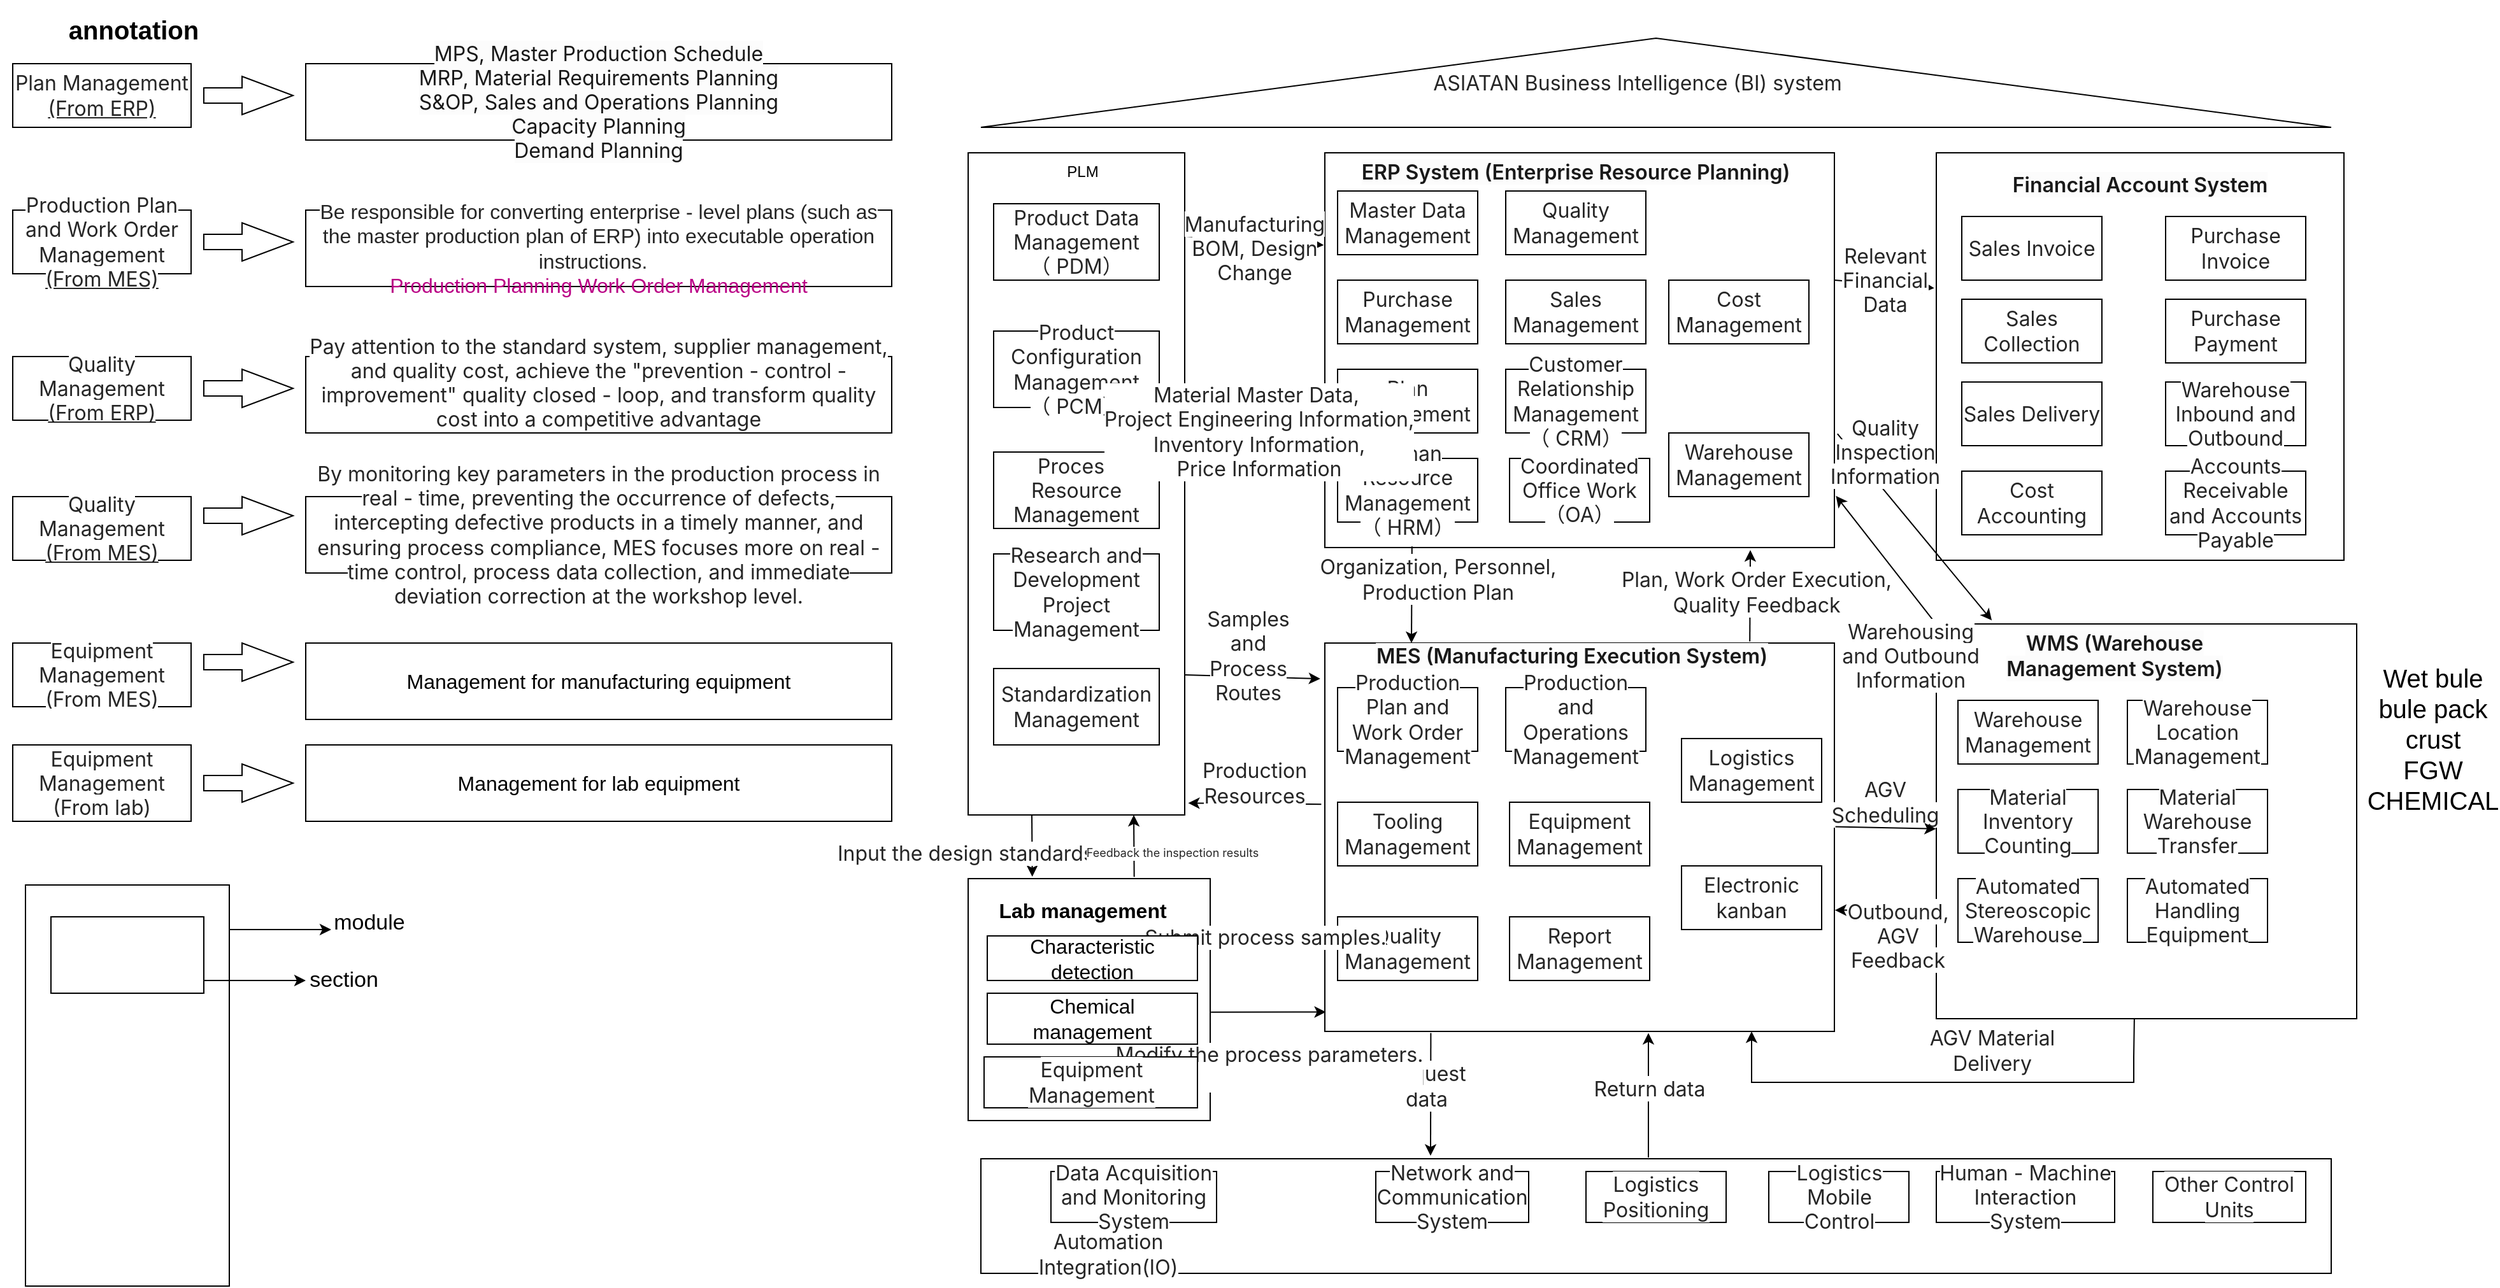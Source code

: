 <mxfile version="27.0.6" pages="2">
  <diagram name="第 1 页" id="Oy0f-ZVfPPDfLsjkSh2S">
    <mxGraphModel dx="1627" dy="456" grid="1" gridSize="10" guides="1" tooltips="1" connect="1" arrows="1" fold="1" page="1" pageScale="1" pageWidth="827" pageHeight="1169" math="0" shadow="0">
      <root>
        <mxCell id="0" />
        <mxCell id="1" parent="0" />
        <mxCell id="EUBYo1c7d4FHBWkMz8hj-1" value="" style="rounded=0;whiteSpace=wrap;html=1;" parent="1" vertex="1">
          <mxGeometry x="-50" y="910" width="1060" height="90" as="geometry" />
        </mxCell>
        <mxCell id="EUBYo1c7d4FHBWkMz8hj-2" value="" style="verticalLabelPosition=bottom;verticalAlign=top;html=1;shape=mxgraph.basic.acute_triangle;dx=0.5;" parent="1" vertex="1">
          <mxGeometry x="-50" y="30" width="1060" height="70" as="geometry" />
        </mxCell>
        <mxCell id="EUBYo1c7d4FHBWkMz8hj-3" value="" style="verticalLabelPosition=bottom;verticalAlign=top;html=1;shape=mxgraph.basic.rect;fillColor2=none;strokeWidth=1;size=20;indent=5;" parent="1" vertex="1">
          <mxGeometry x="-60" y="120" width="170" height="520" as="geometry" />
        </mxCell>
        <mxCell id="EUBYo1c7d4FHBWkMz8hj-6" value="" style="verticalLabelPosition=bottom;verticalAlign=top;html=1;shape=mxgraph.basic.rect;fillColor2=none;strokeWidth=1;size=20;indent=5;" parent="1" vertex="1">
          <mxGeometry x="220" y="120" width="400" height="310" as="geometry" />
        </mxCell>
        <mxCell id="EUBYo1c7d4FHBWkMz8hj-7" value="" style="verticalLabelPosition=bottom;verticalAlign=top;html=1;shape=mxgraph.basic.rect;fillColor2=none;strokeWidth=1;size=20;indent=5;" parent="1" vertex="1">
          <mxGeometry x="220" y="505" width="400" height="305" as="geometry" />
        </mxCell>
        <mxCell id="EUBYo1c7d4FHBWkMz8hj-9" value="" style="verticalLabelPosition=bottom;verticalAlign=top;html=1;shape=mxgraph.basic.rect;fillColor2=none;strokeWidth=1;size=20;indent=5;" parent="1" vertex="1">
          <mxGeometry x="700" y="120" width="320" height="320" as="geometry" />
        </mxCell>
        <mxCell id="EUBYo1c7d4FHBWkMz8hj-10" value="" style="verticalLabelPosition=bottom;verticalAlign=top;html=1;shape=mxgraph.basic.rect;fillColor2=none;strokeWidth=1;size=20;indent=5;" parent="1" vertex="1">
          <mxGeometry x="700" y="490" width="330" height="310" as="geometry" />
        </mxCell>
        <mxCell id="EUBYo1c7d4FHBWkMz8hj-11" value="&lt;span style=&quot;color: rgba(0, 0, 0, 0.85); font-family: Inter, -apple-system, BlinkMacSystemFont, &amp;quot;Segoe UI&amp;quot;, &amp;quot;SF Pro SC&amp;quot;, &amp;quot;SF Pro Display&amp;quot;, &amp;quot;SF Pro Icons&amp;quot;, &amp;quot;PingFang SC&amp;quot;, &amp;quot;Hiragino Sans GB&amp;quot;, &amp;quot;Microsoft YaHei&amp;quot;, &amp;quot;Helvetica Neue&amp;quot;, Helvetica, Arial, sans-serif; font-size: 16px; text-align: start; background-color: rgb(255, 255, 255);&quot;&gt;ASIATAN Business Intelligence (BI) system&lt;/span&gt;" style="text;html=1;align=center;verticalAlign=middle;whiteSpace=wrap;rounded=0;" parent="1" vertex="1">
          <mxGeometry x="294.5" y="50" width="341" height="30" as="geometry" />
        </mxCell>
        <mxCell id="EUBYo1c7d4FHBWkMz8hj-12" value="&lt;span style=&quot;color: rgba(0, 0, 0, 0.85); font-family: Inter, -apple-system, BlinkMacSystemFont, &amp;quot;Segoe UI&amp;quot;, &amp;quot;SF Pro SC&amp;quot;, &amp;quot;SF Pro Display&amp;quot;, &amp;quot;SF Pro Icons&amp;quot;, &amp;quot;PingFang SC&amp;quot;, &amp;quot;Hiragino Sans GB&amp;quot;, &amp;quot;Microsoft YaHei&amp;quot;, &amp;quot;Helvetica Neue&amp;quot;, Helvetica, Arial, sans-serif; font-size: 16px; text-align: start; background-color: rgb(255, 255, 255);&quot;&gt;Product Data Management&lt;/span&gt;&lt;div&gt;&lt;span style=&quot;color: rgba(0, 0, 0, 0.85); font-family: Inter, -apple-system, BlinkMacSystemFont, &amp;quot;Segoe UI&amp;quot;, &amp;quot;SF Pro SC&amp;quot;, &amp;quot;SF Pro Display&amp;quot;, &amp;quot;SF Pro Icons&amp;quot;, &amp;quot;PingFang SC&amp;quot;, &amp;quot;Hiragino Sans GB&amp;quot;, &amp;quot;Microsoft YaHei&amp;quot;, &amp;quot;Helvetica Neue&amp;quot;, Helvetica, Arial, sans-serif; font-size: 16px; text-align: start; background-color: rgb(255, 255, 255);&quot;&gt;（ PDM）&lt;/span&gt;&lt;/div&gt;" style="rounded=0;whiteSpace=wrap;html=1;movable=1;resizable=1;rotatable=1;deletable=1;editable=1;locked=0;connectable=1;" parent="1" vertex="1">
          <mxGeometry x="-40" y="160" width="130" height="60" as="geometry" />
        </mxCell>
        <mxCell id="EUBYo1c7d4FHBWkMz8hj-13" value="&lt;span style=&quot;color: rgba(0, 0, 0, 0.85); font-family: Inter, -apple-system, BlinkMacSystemFont, &amp;quot;Segoe UI&amp;quot;, &amp;quot;SF Pro SC&amp;quot;, &amp;quot;SF Pro Display&amp;quot;, &amp;quot;SF Pro Icons&amp;quot;, &amp;quot;PingFang SC&amp;quot;, &amp;quot;Hiragino Sans GB&amp;quot;, &amp;quot;Microsoft YaHei&amp;quot;, &amp;quot;Helvetica Neue&amp;quot;, Helvetica, Arial, sans-serif; font-size: 16px; text-align: start; background-color: rgb(255, 255, 255);&quot;&gt;Product Configuration Management&lt;/span&gt;&lt;div&gt;&lt;span style=&quot;color: rgba(0, 0, 0, 0.85); font-family: Inter, -apple-system, BlinkMacSystemFont, &amp;quot;Segoe UI&amp;quot;, &amp;quot;SF Pro SC&amp;quot;, &amp;quot;SF Pro Display&amp;quot;, &amp;quot;SF Pro Icons&amp;quot;, &amp;quot;PingFang SC&amp;quot;, &amp;quot;Hiragino Sans GB&amp;quot;, &amp;quot;Microsoft YaHei&amp;quot;, &amp;quot;Helvetica Neue&amp;quot;, Helvetica, Arial, sans-serif; font-size: 16px; text-align: start; background-color: rgb(255, 255, 255);&quot;&gt;（ PCM）&lt;/span&gt;&lt;/div&gt;" style="rounded=0;whiteSpace=wrap;html=1;movable=1;resizable=1;rotatable=1;deletable=1;editable=1;locked=0;connectable=1;" parent="1" vertex="1">
          <mxGeometry x="-40" y="260" width="130" height="60" as="geometry" />
        </mxCell>
        <mxCell id="EUBYo1c7d4FHBWkMz8hj-15" value="&lt;span style=&quot;color: rgba(0, 0, 0, 0.85); font-family: Inter, -apple-system, BlinkMacSystemFont, &amp;quot;Segoe UI&amp;quot;, &amp;quot;SF Pro SC&amp;quot;, &amp;quot;SF Pro Display&amp;quot;, &amp;quot;SF Pro Icons&amp;quot;, &amp;quot;PingFang SC&amp;quot;, &amp;quot;Hiragino Sans GB&amp;quot;, &amp;quot;Microsoft YaHei&amp;quot;, &amp;quot;Helvetica Neue&amp;quot;, Helvetica, Arial, sans-serif; font-size: 16px; text-align: start; background-color: rgb(255, 255, 255);&quot;&gt;Process Resource Management&lt;/span&gt;" style="rounded=0;whiteSpace=wrap;html=1;movable=1;resizable=1;rotatable=1;deletable=1;editable=1;locked=0;connectable=1;" parent="1" vertex="1">
          <mxGeometry x="-40" y="355" width="130" height="60" as="geometry" />
        </mxCell>
        <mxCell id="EUBYo1c7d4FHBWkMz8hj-16" value="&lt;span style=&quot;color: rgba(0, 0, 0, 0.85); font-family: Inter, -apple-system, BlinkMacSystemFont, &amp;quot;Segoe UI&amp;quot;, &amp;quot;SF Pro SC&amp;quot;, &amp;quot;SF Pro Display&amp;quot;, &amp;quot;SF Pro Icons&amp;quot;, &amp;quot;PingFang SC&amp;quot;, &amp;quot;Hiragino Sans GB&amp;quot;, &amp;quot;Microsoft YaHei&amp;quot;, &amp;quot;Helvetica Neue&amp;quot;, Helvetica, Arial, sans-serif; font-size: 16px; text-align: start; background-color: rgb(255, 255, 255);&quot;&gt;Standardization Management&lt;/span&gt;" style="rounded=0;whiteSpace=wrap;html=1;movable=1;resizable=1;rotatable=1;deletable=1;editable=1;locked=0;connectable=1;" parent="1" vertex="1">
          <mxGeometry x="-40" y="525" width="130" height="60" as="geometry" />
        </mxCell>
        <mxCell id="EUBYo1c7d4FHBWkMz8hj-19" value="&lt;span style=&quot;margin: 0px; padding: 0px; border: 0px; font-variant-numeric: inherit; font-variant-east-asian: inherit; font-variant-alternates: inherit; font-variant-position: inherit; font-variant-emoji: inherit; font-weight: 600; font-stretch: inherit; font-size: 16px; line-height: inherit; font-family: &amp;quot;PingFang SC&amp;quot;, -apple-system, BlinkMacSystemFont, &amp;quot;Segoe UI&amp;quot;, Roboto, Ubuntu, &amp;quot;Helvetica Neue&amp;quot;, Helvetica, Arial, &amp;quot;Hiragino Sans GB&amp;quot;, &amp;quot;Microsoft YaHei UI&amp;quot;, &amp;quot;Microsoft YaHei&amp;quot;, &amp;quot;Source Han Sans CN&amp;quot;, sans-serif; font-optical-sizing: inherit; font-size-adjust: inherit; font-kerning: inherit; font-feature-settings: inherit; font-variation-settings: inherit; vertical-align: baseline; color: rgba(0, 0, 0, 0.9); text-align: start; background-color: rgb(252, 252, 252);&quot;&gt;ERP System (Enterprise Resource Planning)​&lt;/span&gt;" style="text;html=1;align=center;verticalAlign=middle;whiteSpace=wrap;rounded=0;" parent="1" vertex="1">
          <mxGeometry x="242" y="120" width="350" height="30" as="geometry" />
        </mxCell>
        <mxCell id="EUBYo1c7d4FHBWkMz8hj-20" value="&lt;span style=&quot;color: rgba(0, 0, 0, 0.85); font-family: Inter, -apple-system, BlinkMacSystemFont, &amp;quot;Segoe UI&amp;quot;, &amp;quot;SF Pro SC&amp;quot;, &amp;quot;SF Pro Display&amp;quot;, &amp;quot;SF Pro Icons&amp;quot;, &amp;quot;PingFang SC&amp;quot;, &amp;quot;Hiragino Sans GB&amp;quot;, &amp;quot;Microsoft YaHei&amp;quot;, &amp;quot;Helvetica Neue&amp;quot;, Helvetica, Arial, sans-serif; font-size: 16px; text-align: start; background-color: rgb(255, 255, 255);&quot;&gt;Master Data Management&lt;/span&gt;" style="rounded=0;whiteSpace=wrap;html=1;" parent="1" vertex="1">
          <mxGeometry x="230" y="150" width="110" height="50" as="geometry" />
        </mxCell>
        <mxCell id="EUBYo1c7d4FHBWkMz8hj-21" value="&lt;span style=&quot;color: rgba(0, 0, 0, 0.85); font-family: Inter, -apple-system, BlinkMacSystemFont, &amp;quot;Segoe UI&amp;quot;, &amp;quot;SF Pro SC&amp;quot;, &amp;quot;SF Pro Display&amp;quot;, &amp;quot;SF Pro Icons&amp;quot;, &amp;quot;PingFang SC&amp;quot;, &amp;quot;Hiragino Sans GB&amp;quot;, &amp;quot;Microsoft YaHei&amp;quot;, &amp;quot;Helvetica Neue&amp;quot;, Helvetica, Arial, sans-serif; font-size: 16px; text-align: start; background-color: rgb(255, 255, 255);&quot;&gt;Quality Management&lt;/span&gt;" style="rounded=0;whiteSpace=wrap;html=1;" parent="1" vertex="1">
          <mxGeometry x="362" y="150" width="110" height="50" as="geometry" />
        </mxCell>
        <mxCell id="EUBYo1c7d4FHBWkMz8hj-22" value="&lt;span style=&quot;color: rgba(0, 0, 0, 0.85); font-family: Inter, -apple-system, BlinkMacSystemFont, &amp;quot;Segoe UI&amp;quot;, &amp;quot;SF Pro SC&amp;quot;, &amp;quot;SF Pro Display&amp;quot;, &amp;quot;SF Pro Icons&amp;quot;, &amp;quot;PingFang SC&amp;quot;, &amp;quot;Hiragino Sans GB&amp;quot;, &amp;quot;Microsoft YaHei&amp;quot;, &amp;quot;Helvetica Neue&amp;quot;, Helvetica, Arial, sans-serif; font-size: 16px; text-align: start; background-color: rgb(255, 255, 255);&quot;&gt;Cost Management&lt;/span&gt;" style="rounded=0;whiteSpace=wrap;html=1;" parent="1" vertex="1">
          <mxGeometry x="490" y="220" width="110" height="50" as="geometry" />
        </mxCell>
        <mxCell id="EUBYo1c7d4FHBWkMz8hj-23" value="&lt;span style=&quot;color: rgba(0, 0, 0, 0.85); font-family: Inter, -apple-system, BlinkMacSystemFont, &amp;quot;Segoe UI&amp;quot;, &amp;quot;SF Pro SC&amp;quot;, &amp;quot;SF Pro Display&amp;quot;, &amp;quot;SF Pro Icons&amp;quot;, &amp;quot;PingFang SC&amp;quot;, &amp;quot;Hiragino Sans GB&amp;quot;, &amp;quot;Microsoft YaHei&amp;quot;, &amp;quot;Helvetica Neue&amp;quot;, Helvetica, Arial, sans-serif; font-size: 16px; text-align: start; background-color: rgb(255, 255, 255);&quot;&gt;Accounts Receivable and Accounts Payable&lt;/span&gt;" style="rounded=0;whiteSpace=wrap;html=1;" parent="1" vertex="1">
          <mxGeometry x="880" y="370" width="110" height="50" as="geometry" />
        </mxCell>
        <mxCell id="EUBYo1c7d4FHBWkMz8hj-24" value="&lt;span style=&quot;color: rgba(0, 0, 0, 0.85); font-family: Inter, -apple-system, BlinkMacSystemFont, &amp;quot;Segoe UI&amp;quot;, &amp;quot;SF Pro SC&amp;quot;, &amp;quot;SF Pro Display&amp;quot;, &amp;quot;SF Pro Icons&amp;quot;, &amp;quot;PingFang SC&amp;quot;, &amp;quot;Hiragino Sans GB&amp;quot;, &amp;quot;Microsoft YaHei&amp;quot;, &amp;quot;Helvetica Neue&amp;quot;, Helvetica, Arial, sans-serif; font-size: 16px; text-align: start; background-color: rgb(255, 255, 255);&quot;&gt;Sales Management&lt;/span&gt;" style="rounded=0;whiteSpace=wrap;html=1;" parent="1" vertex="1">
          <mxGeometry x="362" y="220" width="110" height="50" as="geometry" />
        </mxCell>
        <mxCell id="EUBYo1c7d4FHBWkMz8hj-25" value="&lt;span style=&quot;color: rgba(0, 0, 0, 0.85); font-family: Inter, -apple-system, BlinkMacSystemFont, &amp;quot;Segoe UI&amp;quot;, &amp;quot;SF Pro SC&amp;quot;, &amp;quot;SF Pro Display&amp;quot;, &amp;quot;SF Pro Icons&amp;quot;, &amp;quot;PingFang SC&amp;quot;, &amp;quot;Hiragino Sans GB&amp;quot;, &amp;quot;Microsoft YaHei&amp;quot;, &amp;quot;Helvetica Neue&amp;quot;, Helvetica, Arial, sans-serif; font-size: 16px; text-align: start; background-color: rgb(255, 255, 255);&quot;&gt;Purchase Management&lt;/span&gt;" style="rounded=0;whiteSpace=wrap;html=1;" parent="1" vertex="1">
          <mxGeometry x="230" y="220" width="110" height="50" as="geometry" />
        </mxCell>
        <mxCell id="EUBYo1c7d4FHBWkMz8hj-26" value="&lt;span style=&quot;color: rgba(0, 0, 0, 0.85); font-family: Inter, -apple-system, BlinkMacSystemFont, &amp;quot;Segoe UI&amp;quot;, &amp;quot;SF Pro SC&amp;quot;, &amp;quot;SF Pro Display&amp;quot;, &amp;quot;SF Pro Icons&amp;quot;, &amp;quot;PingFang SC&amp;quot;, &amp;quot;Hiragino Sans GB&amp;quot;, &amp;quot;Microsoft YaHei&amp;quot;, &amp;quot;Helvetica Neue&amp;quot;, Helvetica, Arial, sans-serif; font-size: 16px; text-align: start; background-color: rgb(255, 255, 255);&quot;&gt;Plan Management&lt;/span&gt;" style="rounded=0;whiteSpace=wrap;html=1;" parent="1" vertex="1">
          <mxGeometry x="230" y="290" width="110" height="50" as="geometry" />
        </mxCell>
        <mxCell id="EUBYo1c7d4FHBWkMz8hj-27" value="&lt;span style=&quot;color: rgba(0, 0, 0, 0.85); font-family: Inter, -apple-system, BlinkMacSystemFont, &amp;quot;Segoe UI&amp;quot;, &amp;quot;SF Pro SC&amp;quot;, &amp;quot;SF Pro Display&amp;quot;, &amp;quot;SF Pro Icons&amp;quot;, &amp;quot;PingFang SC&amp;quot;, &amp;quot;Hiragino Sans GB&amp;quot;, &amp;quot;Microsoft YaHei&amp;quot;, &amp;quot;Helvetica Neue&amp;quot;, Helvetica, Arial, sans-serif; font-size: 16px; text-align: start; background-color: rgb(255, 255, 255);&quot;&gt;Customer Relationship Management（ CRM）&lt;/span&gt;" style="rounded=0;whiteSpace=wrap;html=1;" parent="1" vertex="1">
          <mxGeometry x="362" y="290" width="110" height="50" as="geometry" />
        </mxCell>
        <mxCell id="EUBYo1c7d4FHBWkMz8hj-28" value="&lt;span style=&quot;color: rgba(0, 0, 0, 0.85); font-family: Inter, -apple-system, BlinkMacSystemFont, &amp;quot;Segoe UI&amp;quot;, &amp;quot;SF Pro SC&amp;quot;, &amp;quot;SF Pro Display&amp;quot;, &amp;quot;SF Pro Icons&amp;quot;, &amp;quot;PingFang SC&amp;quot;, &amp;quot;Hiragino Sans GB&amp;quot;, &amp;quot;Microsoft YaHei&amp;quot;, &amp;quot;Helvetica Neue&amp;quot;, Helvetica, Arial, sans-serif; font-size: 16px; text-align: start; background-color: rgb(255, 255, 255);&quot;&gt;Warehouse Management&lt;/span&gt;" style="rounded=0;whiteSpace=wrap;html=1;" parent="1" vertex="1">
          <mxGeometry x="490" y="340" width="110" height="50" as="geometry" />
        </mxCell>
        <mxCell id="EUBYo1c7d4FHBWkMz8hj-29" value="&lt;span style=&quot;color: rgba(0, 0, 0, 0.85); font-family: Inter, -apple-system, BlinkMacSystemFont, &amp;quot;Segoe UI&amp;quot;, &amp;quot;SF Pro SC&amp;quot;, &amp;quot;SF Pro Display&amp;quot;, &amp;quot;SF Pro Icons&amp;quot;, &amp;quot;PingFang SC&amp;quot;, &amp;quot;Hiragino Sans GB&amp;quot;, &amp;quot;Microsoft YaHei&amp;quot;, &amp;quot;Helvetica Neue&amp;quot;, Helvetica, Arial, sans-serif; font-size: 16px; text-align: start; background-color: rgb(255, 255, 255);&quot;&gt;Human Resource Management（ HRM）&lt;/span&gt;" style="rounded=0;whiteSpace=wrap;html=1;" parent="1" vertex="1">
          <mxGeometry x="230" y="360" width="110" height="50" as="geometry" />
        </mxCell>
        <mxCell id="EUBYo1c7d4FHBWkMz8hj-30" value="&lt;span style=&quot;color: rgba(0, 0, 0, 0.85); font-family: Inter, -apple-system, BlinkMacSystemFont, &amp;quot;Segoe UI&amp;quot;, &amp;quot;SF Pro SC&amp;quot;, &amp;quot;SF Pro Display&amp;quot;, &amp;quot;SF Pro Icons&amp;quot;, &amp;quot;PingFang SC&amp;quot;, &amp;quot;Hiragino Sans GB&amp;quot;, &amp;quot;Microsoft YaHei&amp;quot;, &amp;quot;Helvetica Neue&amp;quot;, Helvetica, Arial, sans-serif; font-size: 16px; text-align: start; background-color: rgb(255, 255, 255);&quot;&gt;Coordinated Office Work&lt;/span&gt;&lt;div&gt;&lt;span style=&quot;color: rgba(0, 0, 0, 0.85); font-family: Inter, -apple-system, BlinkMacSystemFont, &amp;quot;Segoe UI&amp;quot;, &amp;quot;SF Pro SC&amp;quot;, &amp;quot;SF Pro Display&amp;quot;, &amp;quot;SF Pro Icons&amp;quot;, &amp;quot;PingFang SC&amp;quot;, &amp;quot;Hiragino Sans GB&amp;quot;, &amp;quot;Microsoft YaHei&amp;quot;, &amp;quot;Helvetica Neue&amp;quot;, Helvetica, Arial, sans-serif; font-size: 16px; text-align: start; background-color: rgb(255, 255, 255);&quot;&gt;（OA）&lt;/span&gt;&lt;/div&gt;" style="rounded=0;whiteSpace=wrap;html=1;" parent="1" vertex="1">
          <mxGeometry x="365" y="360" width="110" height="50" as="geometry" />
        </mxCell>
        <mxCell id="EUBYo1c7d4FHBWkMz8hj-31" value="&lt;span style=&quot;margin: 0px; padding: 0px; border: 0px; font-variant-numeric: inherit; font-variant-east-asian: inherit; font-variant-alternates: inherit; font-variant-position: inherit; font-variant-emoji: inherit; font-weight: 600; font-stretch: inherit; font-size: 16px; line-height: inherit; font-family: &amp;quot;PingFang SC&amp;quot;, -apple-system, BlinkMacSystemFont, &amp;quot;Segoe UI&amp;quot;, Roboto, Ubuntu, &amp;quot;Helvetica Neue&amp;quot;, Helvetica, Arial, &amp;quot;Hiragino Sans GB&amp;quot;, &amp;quot;Microsoft YaHei UI&amp;quot;, &amp;quot;Microsoft YaHei&amp;quot;, &amp;quot;Source Han Sans CN&amp;quot;, sans-serif; font-optical-sizing: inherit; font-size-adjust: inherit; font-kerning: inherit; font-feature-settings: inherit; font-variation-settings: inherit; vertical-align: baseline; color: rgba(0, 0, 0, 0.9); text-align: start; background-color: rgb(252, 252, 252);&quot;&gt;MES (Manufacturing Execution System)​&lt;/span&gt;" style="text;html=1;align=center;verticalAlign=middle;whiteSpace=wrap;rounded=0;" parent="1" vertex="1">
          <mxGeometry x="258.5" y="500" width="310" height="30" as="geometry" />
        </mxCell>
        <mxCell id="EUBYo1c7d4FHBWkMz8hj-32" value="&lt;span style=&quot;color: rgba(0, 0, 0, 0.85); font-family: Inter, -apple-system, BlinkMacSystemFont, &amp;quot;Segoe UI&amp;quot;, &amp;quot;SF Pro SC&amp;quot;, &amp;quot;SF Pro Display&amp;quot;, &amp;quot;SF Pro Icons&amp;quot;, &amp;quot;PingFang SC&amp;quot;, &amp;quot;Hiragino Sans GB&amp;quot;, &amp;quot;Microsoft YaHei&amp;quot;, &amp;quot;Helvetica Neue&amp;quot;, Helvetica, Arial, sans-serif; font-size: 16px; text-align: start; background-color: rgb(255, 255, 255);&quot;&gt;Production Plan and Work Order Management&lt;/span&gt;" style="rounded=0;whiteSpace=wrap;html=1;" parent="1" vertex="1">
          <mxGeometry x="230" y="540" width="110" height="50" as="geometry" />
        </mxCell>
        <mxCell id="EUBYo1c7d4FHBWkMz8hj-33" value="&lt;span style=&quot;color: rgba(0, 0, 0, 0.85); font-family: Inter, -apple-system, BlinkMacSystemFont, &amp;quot;Segoe UI&amp;quot;, &amp;quot;SF Pro SC&amp;quot;, &amp;quot;SF Pro Display&amp;quot;, &amp;quot;SF Pro Icons&amp;quot;, &amp;quot;PingFang SC&amp;quot;, &amp;quot;Hiragino Sans GB&amp;quot;, &amp;quot;Microsoft YaHei&amp;quot;, &amp;quot;Helvetica Neue&amp;quot;, Helvetica, Arial, sans-serif; font-size: 16px; text-align: start; background-color: rgb(255, 255, 255);&quot;&gt;Production and Operations Management&lt;/span&gt;" style="rounded=0;whiteSpace=wrap;html=1;" parent="1" vertex="1">
          <mxGeometry x="362" y="540" width="110" height="50" as="geometry" />
        </mxCell>
        <mxCell id="EUBYo1c7d4FHBWkMz8hj-35" value="&lt;span style=&quot;color: rgba(0, 0, 0, 0.85); font-family: Inter, -apple-system, BlinkMacSystemFont, &amp;quot;Segoe UI&amp;quot;, &amp;quot;SF Pro SC&amp;quot;, &amp;quot;SF Pro Display&amp;quot;, &amp;quot;SF Pro Icons&amp;quot;, &amp;quot;PingFang SC&amp;quot;, &amp;quot;Hiragino Sans GB&amp;quot;, &amp;quot;Microsoft YaHei&amp;quot;, &amp;quot;Helvetica Neue&amp;quot;, Helvetica, Arial, sans-serif; font-size: 16px; text-align: start; background-color: rgb(255, 255, 255);&quot;&gt;Tooling Management&lt;/span&gt;" style="rounded=0;whiteSpace=wrap;html=1;" parent="1" vertex="1">
          <mxGeometry x="230" y="630" width="110" height="50" as="geometry" />
        </mxCell>
        <mxCell id="EUBYo1c7d4FHBWkMz8hj-36" value="&lt;span style=&quot;color: rgba(0, 0, 0, 0.85); font-family: Inter, -apple-system, BlinkMacSystemFont, &amp;quot;Segoe UI&amp;quot;, &amp;quot;SF Pro SC&amp;quot;, &amp;quot;SF Pro Display&amp;quot;, &amp;quot;SF Pro Icons&amp;quot;, &amp;quot;PingFang SC&amp;quot;, &amp;quot;Hiragino Sans GB&amp;quot;, &amp;quot;Microsoft YaHei&amp;quot;, &amp;quot;Helvetica Neue&amp;quot;, Helvetica, Arial, sans-serif; font-size: 16px; text-align: start; background-color: rgb(255, 255, 255);&quot;&gt;Equipment Management&lt;/span&gt;" style="rounded=0;whiteSpace=wrap;html=1;" parent="1" vertex="1">
          <mxGeometry x="365" y="630" width="110" height="50" as="geometry" />
        </mxCell>
        <mxCell id="EUBYo1c7d4FHBWkMz8hj-37" value="&lt;span style=&quot;color: rgba(0, 0, 0, 0.85); font-family: Inter, -apple-system, BlinkMacSystemFont, &amp;quot;Segoe UI&amp;quot;, &amp;quot;SF Pro SC&amp;quot;, &amp;quot;SF Pro Display&amp;quot;, &amp;quot;SF Pro Icons&amp;quot;, &amp;quot;PingFang SC&amp;quot;, &amp;quot;Hiragino Sans GB&amp;quot;, &amp;quot;Microsoft YaHei&amp;quot;, &amp;quot;Helvetica Neue&amp;quot;, Helvetica, Arial, sans-serif; font-size: 16px; text-align: start; background-color: rgb(255, 255, 255);&quot;&gt;Logistics Management&lt;/span&gt;" style="rounded=0;whiteSpace=wrap;html=1;" parent="1" vertex="1">
          <mxGeometry x="500" y="580" width="110" height="50" as="geometry" />
        </mxCell>
        <mxCell id="EUBYo1c7d4FHBWkMz8hj-38" value="&lt;span style=&quot;color: rgba(0, 0, 0, 0.85); font-family: Inter, -apple-system, BlinkMacSystemFont, &amp;quot;Segoe UI&amp;quot;, &amp;quot;SF Pro SC&amp;quot;, &amp;quot;SF Pro Display&amp;quot;, &amp;quot;SF Pro Icons&amp;quot;, &amp;quot;PingFang SC&amp;quot;, &amp;quot;Hiragino Sans GB&amp;quot;, &amp;quot;Microsoft YaHei&amp;quot;, &amp;quot;Helvetica Neue&amp;quot;, Helvetica, Arial, sans-serif; font-size: 16px; text-align: start; background-color: rgb(255, 255, 255);&quot;&gt;Quality Management&lt;/span&gt;" style="rounded=0;whiteSpace=wrap;html=1;" parent="1" vertex="1">
          <mxGeometry x="230" y="720" width="110" height="50" as="geometry" />
        </mxCell>
        <mxCell id="EUBYo1c7d4FHBWkMz8hj-39" value="&lt;span style=&quot;color: rgba(0, 0, 0, 0.85); font-family: Inter, -apple-system, BlinkMacSystemFont, &amp;quot;Segoe UI&amp;quot;, &amp;quot;SF Pro SC&amp;quot;, &amp;quot;SF Pro Display&amp;quot;, &amp;quot;SF Pro Icons&amp;quot;, &amp;quot;PingFang SC&amp;quot;, &amp;quot;Hiragino Sans GB&amp;quot;, &amp;quot;Microsoft YaHei&amp;quot;, &amp;quot;Helvetica Neue&amp;quot;, Helvetica, Arial, sans-serif; font-size: 16px; text-align: start; background-color: rgb(255, 255, 255);&quot;&gt;Report Management&lt;/span&gt;" style="rounded=0;whiteSpace=wrap;html=1;" parent="1" vertex="1">
          <mxGeometry x="365" y="720" width="110" height="50" as="geometry" />
        </mxCell>
        <mxCell id="EUBYo1c7d4FHBWkMz8hj-40" value="&lt;span style=&quot;color: rgba(0, 0, 0, 0.85); font-family: Inter, -apple-system, BlinkMacSystemFont, &amp;quot;Segoe UI&amp;quot;, &amp;quot;SF Pro SC&amp;quot;, &amp;quot;SF Pro Display&amp;quot;, &amp;quot;SF Pro Icons&amp;quot;, &amp;quot;PingFang SC&amp;quot;, &amp;quot;Hiragino Sans GB&amp;quot;, &amp;quot;Microsoft YaHei&amp;quot;, &amp;quot;Helvetica Neue&amp;quot;, Helvetica, Arial, sans-serif; font-size: 16px; text-align: start; background-color: rgb(255, 255, 255);&quot;&gt;Electronic kanban&lt;/span&gt;" style="rounded=0;whiteSpace=wrap;html=1;" parent="1" vertex="1">
          <mxGeometry x="500" y="680" width="110" height="50" as="geometry" />
        </mxCell>
        <mxCell id="EUBYo1c7d4FHBWkMz8hj-41" value="&lt;span style=&quot;margin: 0px; padding: 0px; border: 0px; font-variant-numeric: inherit; font-variant-east-asian: inherit; font-variant-alternates: inherit; font-variant-position: inherit; font-variant-emoji: inherit; font-weight: 600; font-stretch: inherit; font-size: 16px; line-height: inherit; font-family: &amp;quot;PingFang SC&amp;quot;, -apple-system, BlinkMacSystemFont, &amp;quot;Segoe UI&amp;quot;, Roboto, Ubuntu, &amp;quot;Helvetica Neue&amp;quot;, Helvetica, Arial, &amp;quot;Hiragino Sans GB&amp;quot;, &amp;quot;Microsoft YaHei UI&amp;quot;, &amp;quot;Microsoft YaHei&amp;quot;, &amp;quot;Source Han Sans CN&amp;quot;, sans-serif; font-optical-sizing: inherit; font-size-adjust: inherit; font-kerning: inherit; font-feature-settings: inherit; font-variation-settings: inherit; vertical-align: baseline; color: rgba(0, 0, 0, 0.9); text-align: start; background-color: rgb(252, 252, 252);&quot;&gt;Financial Account System&lt;/span&gt;" style="text;html=1;align=center;verticalAlign=middle;whiteSpace=wrap;rounded=0;" parent="1" vertex="1">
          <mxGeometry x="755" y="130" width="210" height="30" as="geometry" />
        </mxCell>
        <mxCell id="EUBYo1c7d4FHBWkMz8hj-42" value="&lt;span style=&quot;color: rgba(0, 0, 0, 0.85); font-family: Inter, -apple-system, BlinkMacSystemFont, &amp;quot;Segoe UI&amp;quot;, &amp;quot;SF Pro SC&amp;quot;, &amp;quot;SF Pro Display&amp;quot;, &amp;quot;SF Pro Icons&amp;quot;, &amp;quot;PingFang SC&amp;quot;, &amp;quot;Hiragino Sans GB&amp;quot;, &amp;quot;Microsoft YaHei&amp;quot;, &amp;quot;Helvetica Neue&amp;quot;, Helvetica, Arial, sans-serif; font-size: 16px; text-align: start; background-color: rgb(255, 255, 255);&quot;&gt;Sales Invoice&lt;/span&gt;" style="rounded=0;whiteSpace=wrap;html=1;" parent="1" vertex="1">
          <mxGeometry x="720" y="170" width="110" height="50" as="geometry" />
        </mxCell>
        <mxCell id="EUBYo1c7d4FHBWkMz8hj-43" value="&lt;span style=&quot;color: rgba(0, 0, 0, 0.85); font-family: Inter, -apple-system, BlinkMacSystemFont, &amp;quot;Segoe UI&amp;quot;, &amp;quot;SF Pro SC&amp;quot;, &amp;quot;SF Pro Display&amp;quot;, &amp;quot;SF Pro Icons&amp;quot;, &amp;quot;PingFang SC&amp;quot;, &amp;quot;Hiragino Sans GB&amp;quot;, &amp;quot;Microsoft YaHei&amp;quot;, &amp;quot;Helvetica Neue&amp;quot;, Helvetica, Arial, sans-serif; font-size: 16px; text-align: start; background-color: rgb(255, 255, 255);&quot;&gt;Purchase Invoice&lt;/span&gt;" style="rounded=0;whiteSpace=wrap;html=1;" parent="1" vertex="1">
          <mxGeometry x="880" y="170" width="110" height="50" as="geometry" />
        </mxCell>
        <mxCell id="EUBYo1c7d4FHBWkMz8hj-44" value="&lt;span style=&quot;color: rgba(0, 0, 0, 0.85); font-family: Inter, -apple-system, BlinkMacSystemFont, &amp;quot;Segoe UI&amp;quot;, &amp;quot;SF Pro SC&amp;quot;, &amp;quot;SF Pro Display&amp;quot;, &amp;quot;SF Pro Icons&amp;quot;, &amp;quot;PingFang SC&amp;quot;, &amp;quot;Hiragino Sans GB&amp;quot;, &amp;quot;Microsoft YaHei&amp;quot;, &amp;quot;Helvetica Neue&amp;quot;, Helvetica, Arial, sans-serif; font-size: 16px; text-align: start; background-color: rgb(255, 255, 255);&quot;&gt;Sales Collection&lt;/span&gt;" style="rounded=0;whiteSpace=wrap;html=1;" parent="1" vertex="1">
          <mxGeometry x="720" y="235" width="110" height="50" as="geometry" />
        </mxCell>
        <mxCell id="EUBYo1c7d4FHBWkMz8hj-45" value="&lt;span style=&quot;color: rgba(0, 0, 0, 0.85); font-family: Inter, -apple-system, BlinkMacSystemFont, &amp;quot;Segoe UI&amp;quot;, &amp;quot;SF Pro SC&amp;quot;, &amp;quot;SF Pro Display&amp;quot;, &amp;quot;SF Pro Icons&amp;quot;, &amp;quot;PingFang SC&amp;quot;, &amp;quot;Hiragino Sans GB&amp;quot;, &amp;quot;Microsoft YaHei&amp;quot;, &amp;quot;Helvetica Neue&amp;quot;, Helvetica, Arial, sans-serif; font-size: 16px; text-align: start; background-color: rgb(255, 255, 255);&quot;&gt;Purchase Payment&lt;/span&gt;" style="rounded=0;whiteSpace=wrap;html=1;" parent="1" vertex="1">
          <mxGeometry x="880" y="235" width="110" height="50" as="geometry" />
        </mxCell>
        <mxCell id="EUBYo1c7d4FHBWkMz8hj-46" value="&lt;span style=&quot;color: rgba(0, 0, 0, 0.85); font-family: Inter, -apple-system, BlinkMacSystemFont, &amp;quot;Segoe UI&amp;quot;, &amp;quot;SF Pro SC&amp;quot;, &amp;quot;SF Pro Display&amp;quot;, &amp;quot;SF Pro Icons&amp;quot;, &amp;quot;PingFang SC&amp;quot;, &amp;quot;Hiragino Sans GB&amp;quot;, &amp;quot;Microsoft YaHei&amp;quot;, &amp;quot;Helvetica Neue&amp;quot;, Helvetica, Arial, sans-serif; font-size: 16px; text-align: start; background-color: rgb(255, 255, 255);&quot;&gt;Sales Delivery&lt;/span&gt;" style="rounded=0;whiteSpace=wrap;html=1;" parent="1" vertex="1">
          <mxGeometry x="720" y="300" width="110" height="50" as="geometry" />
        </mxCell>
        <mxCell id="EUBYo1c7d4FHBWkMz8hj-47" value="&lt;span style=&quot;color: rgba(0, 0, 0, 0.85); font-family: Inter, -apple-system, BlinkMacSystemFont, &amp;quot;Segoe UI&amp;quot;, &amp;quot;SF Pro SC&amp;quot;, &amp;quot;SF Pro Display&amp;quot;, &amp;quot;SF Pro Icons&amp;quot;, &amp;quot;PingFang SC&amp;quot;, &amp;quot;Hiragino Sans GB&amp;quot;, &amp;quot;Microsoft YaHei&amp;quot;, &amp;quot;Helvetica Neue&amp;quot;, Helvetica, Arial, sans-serif; font-size: 16px; text-align: start; background-color: rgb(255, 255, 255);&quot;&gt;Warehouse Inbound and Outbound&lt;/span&gt;" style="rounded=0;whiteSpace=wrap;html=1;" parent="1" vertex="1">
          <mxGeometry x="880" y="300" width="110" height="50" as="geometry" />
        </mxCell>
        <mxCell id="EUBYo1c7d4FHBWkMz8hj-48" value="&lt;span style=&quot;color: rgba(0, 0, 0, 0.85); font-family: Inter, -apple-system, BlinkMacSystemFont, &amp;quot;Segoe UI&amp;quot;, &amp;quot;SF Pro SC&amp;quot;, &amp;quot;SF Pro Display&amp;quot;, &amp;quot;SF Pro Icons&amp;quot;, &amp;quot;PingFang SC&amp;quot;, &amp;quot;Hiragino Sans GB&amp;quot;, &amp;quot;Microsoft YaHei&amp;quot;, &amp;quot;Helvetica Neue&amp;quot;, Helvetica, Arial, sans-serif; font-size: 16px; text-align: start; background-color: rgb(255, 255, 255);&quot;&gt;Cost Accounting&lt;/span&gt;" style="rounded=0;whiteSpace=wrap;html=1;" parent="1" vertex="1">
          <mxGeometry x="720" y="370" width="110" height="50" as="geometry" />
        </mxCell>
        <mxCell id="EUBYo1c7d4FHBWkMz8hj-49" value="&lt;span style=&quot;margin: 0px; padding: 0px; border: 0px; font-variant-numeric: inherit; font-variant-east-asian: inherit; font-variant-alternates: inherit; font-variant-position: inherit; font-variant-emoji: inherit; font-weight: 600; font-stretch: inherit; font-size: 16px; line-height: inherit; font-family: &amp;quot;PingFang SC&amp;quot;, -apple-system, BlinkMacSystemFont, &amp;quot;Segoe UI&amp;quot;, Roboto, Ubuntu, &amp;quot;Helvetica Neue&amp;quot;, Helvetica, Arial, &amp;quot;Hiragino Sans GB&amp;quot;, &amp;quot;Microsoft YaHei UI&amp;quot;, &amp;quot;Microsoft YaHei&amp;quot;, &amp;quot;Source Han Sans CN&amp;quot;, sans-serif; font-optical-sizing: inherit; font-size-adjust: inherit; font-kerning: inherit; font-feature-settings: inherit; font-variation-settings: inherit; vertical-align: baseline; color: rgba(0, 0, 0, 0.9); text-align: start; background-color: rgb(252, 252, 252);&quot;&gt;WMS (Warehouse Management System)​&lt;/span&gt;" style="text;html=1;align=center;verticalAlign=middle;whiteSpace=wrap;rounded=0;" parent="1" vertex="1">
          <mxGeometry x="725" y="500" width="230" height="30" as="geometry" />
        </mxCell>
        <mxCell id="EUBYo1c7d4FHBWkMz8hj-50" value="&lt;span style=&quot;color: rgba(0, 0, 0, 0.85); font-family: Inter, -apple-system, BlinkMacSystemFont, &amp;quot;Segoe UI&amp;quot;, &amp;quot;SF Pro SC&amp;quot;, &amp;quot;SF Pro Display&amp;quot;, &amp;quot;SF Pro Icons&amp;quot;, &amp;quot;PingFang SC&amp;quot;, &amp;quot;Hiragino Sans GB&amp;quot;, &amp;quot;Microsoft YaHei&amp;quot;, &amp;quot;Helvetica Neue&amp;quot;, Helvetica, Arial, sans-serif; font-size: 16px; text-align: start; background-color: rgb(255, 255, 255);&quot;&gt;Warehouse Management&lt;/span&gt;" style="rounded=0;whiteSpace=wrap;html=1;" parent="1" vertex="1">
          <mxGeometry x="717" y="550" width="110" height="50" as="geometry" />
        </mxCell>
        <mxCell id="EUBYo1c7d4FHBWkMz8hj-51" value="&lt;span style=&quot;color: rgba(0, 0, 0, 0.85); font-family: Inter, -apple-system, BlinkMacSystemFont, &amp;quot;Segoe UI&amp;quot;, &amp;quot;SF Pro SC&amp;quot;, &amp;quot;SF Pro Display&amp;quot;, &amp;quot;SF Pro Icons&amp;quot;, &amp;quot;PingFang SC&amp;quot;, &amp;quot;Hiragino Sans GB&amp;quot;, &amp;quot;Microsoft YaHei&amp;quot;, &amp;quot;Helvetica Neue&amp;quot;, Helvetica, Arial, sans-serif; font-size: 16px; text-align: start; background-color: rgb(255, 255, 255);&quot;&gt;Warehouse Location Management&lt;/span&gt;" style="rounded=0;whiteSpace=wrap;html=1;" parent="1" vertex="1">
          <mxGeometry x="850" y="550" width="110" height="50" as="geometry" />
        </mxCell>
        <mxCell id="EUBYo1c7d4FHBWkMz8hj-52" value="&lt;span style=&quot;color: rgba(0, 0, 0, 0.85); font-family: Inter, -apple-system, BlinkMacSystemFont, &amp;quot;Segoe UI&amp;quot;, &amp;quot;SF Pro SC&amp;quot;, &amp;quot;SF Pro Display&amp;quot;, &amp;quot;SF Pro Icons&amp;quot;, &amp;quot;PingFang SC&amp;quot;, &amp;quot;Hiragino Sans GB&amp;quot;, &amp;quot;Microsoft YaHei&amp;quot;, &amp;quot;Helvetica Neue&amp;quot;, Helvetica, Arial, sans-serif; font-size: 16px; text-align: start; background-color: rgb(255, 255, 255);&quot;&gt;Material Inventory Counting&lt;/span&gt;" style="rounded=0;whiteSpace=wrap;html=1;" parent="1" vertex="1">
          <mxGeometry x="717" y="620" width="110" height="50" as="geometry" />
        </mxCell>
        <mxCell id="EUBYo1c7d4FHBWkMz8hj-53" value="&lt;span style=&quot;color: rgba(0, 0, 0, 0.85); font-family: Inter, -apple-system, BlinkMacSystemFont, &amp;quot;Segoe UI&amp;quot;, &amp;quot;SF Pro SC&amp;quot;, &amp;quot;SF Pro Display&amp;quot;, &amp;quot;SF Pro Icons&amp;quot;, &amp;quot;PingFang SC&amp;quot;, &amp;quot;Hiragino Sans GB&amp;quot;, &amp;quot;Microsoft YaHei&amp;quot;, &amp;quot;Helvetica Neue&amp;quot;, Helvetica, Arial, sans-serif; font-size: 16px; text-align: start; background-color: rgb(255, 255, 255);&quot;&gt;Material Warehouse Transfer&lt;/span&gt;" style="rounded=0;whiteSpace=wrap;html=1;" parent="1" vertex="1">
          <mxGeometry x="850" y="620" width="110" height="50" as="geometry" />
        </mxCell>
        <mxCell id="EUBYo1c7d4FHBWkMz8hj-54" value="&lt;span style=&quot;color: rgba(0, 0, 0, 0.85); font-family: Inter, -apple-system, BlinkMacSystemFont, &amp;quot;Segoe UI&amp;quot;, &amp;quot;SF Pro SC&amp;quot;, &amp;quot;SF Pro Display&amp;quot;, &amp;quot;SF Pro Icons&amp;quot;, &amp;quot;PingFang SC&amp;quot;, &amp;quot;Hiragino Sans GB&amp;quot;, &amp;quot;Microsoft YaHei&amp;quot;, &amp;quot;Helvetica Neue&amp;quot;, Helvetica, Arial, sans-serif; font-size: 16px; text-align: start; background-color: rgb(255, 255, 255);&quot;&gt;Automated Stereoscopic Warehouse&lt;/span&gt;" style="rounded=0;whiteSpace=wrap;html=1;" parent="1" vertex="1">
          <mxGeometry x="717" y="690" width="110" height="50" as="geometry" />
        </mxCell>
        <mxCell id="EUBYo1c7d4FHBWkMz8hj-55" value="&lt;span style=&quot;color: rgba(0, 0, 0, 0.85); font-family: Inter, -apple-system, BlinkMacSystemFont, &amp;quot;Segoe UI&amp;quot;, &amp;quot;SF Pro SC&amp;quot;, &amp;quot;SF Pro Display&amp;quot;, &amp;quot;SF Pro Icons&amp;quot;, &amp;quot;PingFang SC&amp;quot;, &amp;quot;Hiragino Sans GB&amp;quot;, &amp;quot;Microsoft YaHei&amp;quot;, &amp;quot;Helvetica Neue&amp;quot;, Helvetica, Arial, sans-serif; font-size: 16px; text-align: start; background-color: rgb(255, 255, 255);&quot;&gt;Automated Handling Equipment&lt;/span&gt;" style="rounded=0;whiteSpace=wrap;html=1;" parent="1" vertex="1">
          <mxGeometry x="850" y="690" width="110" height="50" as="geometry" />
        </mxCell>
        <mxCell id="EUBYo1c7d4FHBWkMz8hj-57" value="&lt;span style=&quot;color: rgba(0, 0, 0, 0.85); font-family: Inter, -apple-system, BlinkMacSystemFont, &amp;quot;Segoe UI&amp;quot;, &amp;quot;SF Pro SC&amp;quot;, &amp;quot;SF Pro Display&amp;quot;, &amp;quot;SF Pro Icons&amp;quot;, &amp;quot;PingFang SC&amp;quot;, &amp;quot;Hiragino Sans GB&amp;quot;, &amp;quot;Microsoft YaHei&amp;quot;, &amp;quot;Helvetica Neue&amp;quot;, Helvetica, Arial, sans-serif; font-size: 16px; text-align: start; background-color: rgb(255, 255, 255);&quot;&gt;Automation Integration(IO)&lt;/span&gt;" style="text;html=1;align=center;verticalAlign=middle;whiteSpace=wrap;rounded=0;" parent="1" vertex="1">
          <mxGeometry x="-50" y="970" width="200" height="30" as="geometry" />
        </mxCell>
        <mxCell id="EUBYo1c7d4FHBWkMz8hj-58" value="&lt;span style=&quot;color: rgba(0, 0, 0, 0.85); font-family: Inter, -apple-system, BlinkMacSystemFont, &amp;quot;Segoe UI&amp;quot;, &amp;quot;SF Pro SC&amp;quot;, &amp;quot;SF Pro Display&amp;quot;, &amp;quot;SF Pro Icons&amp;quot;, &amp;quot;PingFang SC&amp;quot;, &amp;quot;Hiragino Sans GB&amp;quot;, &amp;quot;Microsoft YaHei&amp;quot;, &amp;quot;Helvetica Neue&amp;quot;, Helvetica, Arial, sans-serif; font-size: 16px; text-align: start; background-color: rgb(255, 255, 255);&quot;&gt;Data Acquisition and Monitoring System&lt;/span&gt;" style="rounded=0;whiteSpace=wrap;html=1;" parent="1" vertex="1">
          <mxGeometry x="5" y="920" width="130" height="40" as="geometry" />
        </mxCell>
        <mxCell id="EUBYo1c7d4FHBWkMz8hj-60" value="&lt;span style=&quot;color: rgba(0, 0, 0, 0.85); font-family: Inter, -apple-system, BlinkMacSystemFont, &amp;quot;Segoe UI&amp;quot;, &amp;quot;SF Pro SC&amp;quot;, &amp;quot;SF Pro Display&amp;quot;, &amp;quot;SF Pro Icons&amp;quot;, &amp;quot;PingFang SC&amp;quot;, &amp;quot;Hiragino Sans GB&amp;quot;, &amp;quot;Microsoft YaHei&amp;quot;, &amp;quot;Helvetica Neue&amp;quot;, Helvetica, Arial, sans-serif; font-size: 16px; text-align: start; background-color: rgb(255, 255, 255);&quot;&gt;Network and Communication System&lt;/span&gt;" style="rounded=0;whiteSpace=wrap;html=1;" parent="1" vertex="1">
          <mxGeometry x="260" y="920" width="120" height="40" as="geometry" />
        </mxCell>
        <mxCell id="EUBYo1c7d4FHBWkMz8hj-61" value="&lt;span style=&quot;color: rgba(0, 0, 0, 0.85); font-family: Inter, -apple-system, BlinkMacSystemFont, &amp;quot;Segoe UI&amp;quot;, &amp;quot;SF Pro SC&amp;quot;, &amp;quot;SF Pro Display&amp;quot;, &amp;quot;SF Pro Icons&amp;quot;, &amp;quot;PingFang SC&amp;quot;, &amp;quot;Hiragino Sans GB&amp;quot;, &amp;quot;Microsoft YaHei&amp;quot;, &amp;quot;Helvetica Neue&amp;quot;, Helvetica, Arial, sans-serif; font-size: 16px; text-align: start; background-color: rgb(255, 255, 255);&quot;&gt;Logistics Positioning&lt;/span&gt;" style="rounded=0;whiteSpace=wrap;html=1;" parent="1" vertex="1">
          <mxGeometry x="425" y="920" width="110" height="40" as="geometry" />
        </mxCell>
        <mxCell id="EUBYo1c7d4FHBWkMz8hj-62" value="&lt;span style=&quot;color: rgba(0, 0, 0, 0.85); font-family: Inter, -apple-system, BlinkMacSystemFont, &amp;quot;Segoe UI&amp;quot;, &amp;quot;SF Pro SC&amp;quot;, &amp;quot;SF Pro Display&amp;quot;, &amp;quot;SF Pro Icons&amp;quot;, &amp;quot;PingFang SC&amp;quot;, &amp;quot;Hiragino Sans GB&amp;quot;, &amp;quot;Microsoft YaHei&amp;quot;, &amp;quot;Helvetica Neue&amp;quot;, Helvetica, Arial, sans-serif; font-size: 16px; text-align: start; background-color: rgb(255, 255, 255);&quot;&gt;Logistics Mobile Control&lt;/span&gt;" style="rounded=0;whiteSpace=wrap;html=1;" parent="1" vertex="1">
          <mxGeometry x="568.5" y="920" width="110" height="40" as="geometry" />
        </mxCell>
        <mxCell id="EUBYo1c7d4FHBWkMz8hj-63" value="&lt;span style=&quot;color: rgba(0, 0, 0, 0.85); font-family: Inter, -apple-system, BlinkMacSystemFont, &amp;quot;Segoe UI&amp;quot;, &amp;quot;SF Pro SC&amp;quot;, &amp;quot;SF Pro Display&amp;quot;, &amp;quot;SF Pro Icons&amp;quot;, &amp;quot;PingFang SC&amp;quot;, &amp;quot;Hiragino Sans GB&amp;quot;, &amp;quot;Microsoft YaHei&amp;quot;, &amp;quot;Helvetica Neue&amp;quot;, Helvetica, Arial, sans-serif; font-size: 16px; text-align: start; background-color: rgb(255, 255, 255);&quot;&gt;Human - Machine Interaction System&lt;/span&gt;" style="rounded=0;whiteSpace=wrap;html=1;" parent="1" vertex="1">
          <mxGeometry x="700" y="920" width="140" height="40" as="geometry" />
        </mxCell>
        <mxCell id="EUBYo1c7d4FHBWkMz8hj-64" value="&lt;span style=&quot;color: rgba(0, 0, 0, 0.85); font-family: Inter, -apple-system, BlinkMacSystemFont, &amp;quot;Segoe UI&amp;quot;, &amp;quot;SF Pro SC&amp;quot;, &amp;quot;SF Pro Display&amp;quot;, &amp;quot;SF Pro Icons&amp;quot;, &amp;quot;PingFang SC&amp;quot;, &amp;quot;Hiragino Sans GB&amp;quot;, &amp;quot;Microsoft YaHei&amp;quot;, &amp;quot;Helvetica Neue&amp;quot;, Helvetica, Arial, sans-serif; font-size: 16px; text-align: start; background-color: rgb(255, 255, 255);&quot;&gt;Other Control Units&lt;/span&gt;" style="rounded=0;whiteSpace=wrap;html=1;" parent="1" vertex="1">
          <mxGeometry x="870" y="920" width="120" height="40" as="geometry" />
        </mxCell>
        <mxCell id="EUBYo1c7d4FHBWkMz8hj-66" value="" style="endArrow=classic;html=1;rounded=0;exitX=0.208;exitY=1.004;exitDx=0;exitDy=0;exitPerimeter=0;entryX=0.333;entryY=-0.026;entryDx=0;entryDy=0;entryPerimeter=0;" parent="1" source="EUBYo1c7d4FHBWkMz8hj-7" target="EUBYo1c7d4FHBWkMz8hj-1" edge="1">
          <mxGeometry width="50" height="50" relative="1" as="geometry">
            <mxPoint x="302.288" y="831.08" as="sourcePoint" />
            <mxPoint x="301" y="870" as="targetPoint" />
          </mxGeometry>
        </mxCell>
        <mxCell id="EUBYo1c7d4FHBWkMz8hj-70" value="&lt;span style=&quot;color: rgba(0, 0, 0, 0.85); font-family: Inter, -apple-system, BlinkMacSystemFont, &amp;quot;Segoe UI&amp;quot;, &amp;quot;SF Pro SC&amp;quot;, &amp;quot;SF Pro Display&amp;quot;, &amp;quot;SF Pro Icons&amp;quot;, &amp;quot;PingFang SC&amp;quot;, &amp;quot;Hiragino Sans GB&amp;quot;, &amp;quot;Microsoft YaHei&amp;quot;, &amp;quot;Helvetica Neue&amp;quot;, Helvetica, Arial, sans-serif; font-size: 16px; text-align: start; background-color: rgb(255, 255, 255);&quot;&gt;Request data&lt;/span&gt;" style="text;html=1;align=center;verticalAlign=middle;whiteSpace=wrap;rounded=0;" parent="1" vertex="1">
          <mxGeometry x="250" y="837.5" width="100" height="30" as="geometry" />
        </mxCell>
        <mxCell id="EUBYo1c7d4FHBWkMz8hj-73" value="" style="endArrow=classic;html=1;rounded=0;exitX=1.005;exitY=0.126;exitDx=0;exitDy=0;exitPerimeter=0;entryX=-0.002;entryY=0.234;entryDx=0;entryDy=0;entryPerimeter=0;" parent="1" source="EUBYo1c7d4FHBWkMz8hj-3" target="EUBYo1c7d4FHBWkMz8hj-6" edge="1">
          <mxGeometry width="50" height="50" relative="1" as="geometry">
            <mxPoint x="260" y="270" as="sourcePoint" />
            <mxPoint x="310" y="220" as="targetPoint" />
          </mxGeometry>
        </mxCell>
        <mxCell id="EUBYo1c7d4FHBWkMz8hj-74" value="&lt;span style=&quot;color: rgba(0, 0, 0, 0.85); font-family: Inter, -apple-system, BlinkMacSystemFont, &amp;quot;Segoe UI&amp;quot;, &amp;quot;SF Pro SC&amp;quot;, &amp;quot;SF Pro Display&amp;quot;, &amp;quot;SF Pro Icons&amp;quot;, &amp;quot;PingFang SC&amp;quot;, &amp;quot;Hiragino Sans GB&amp;quot;, &amp;quot;Microsoft YaHei&amp;quot;, &amp;quot;Helvetica Neue&amp;quot;, Helvetica, Arial, sans-serif; font-size: 16px; text-align: start; background-color: rgb(255, 255, 255);&quot;&gt;Manufacturing BOM, Design Change&lt;/span&gt;" style="text;html=1;align=center;verticalAlign=middle;whiteSpace=wrap;rounded=0;" parent="1" vertex="1">
          <mxGeometry x="130" y="180" width="70" height="30" as="geometry" />
        </mxCell>
        <mxCell id="EUBYo1c7d4FHBWkMz8hj-75" value="" style="endArrow=classic;html=1;rounded=0;exitX=0.001;exitY=0.62;exitDx=0;exitDy=0;exitPerimeter=0;entryX=1.013;entryY=0.365;entryDx=0;entryDy=0;entryPerimeter=0;" parent="1" source="EUBYo1c7d4FHBWkMz8hj-6" target="EUBYo1c7d4FHBWkMz8hj-3" edge="1">
          <mxGeometry width="50" height="50" relative="1" as="geometry">
            <mxPoint x="240" y="340" as="sourcePoint" />
            <mxPoint x="290" y="290" as="targetPoint" />
          </mxGeometry>
        </mxCell>
        <mxCell id="EUBYo1c7d4FHBWkMz8hj-76" value="&lt;span style=&quot;color: rgba(0, 0, 0, 0.85); font-family: Inter, -apple-system, BlinkMacSystemFont, &amp;quot;Segoe UI&amp;quot;, &amp;quot;SF Pro SC&amp;quot;, &amp;quot;SF Pro Display&amp;quot;, &amp;quot;SF Pro Icons&amp;quot;, &amp;quot;PingFang SC&amp;quot;, &amp;quot;Hiragino Sans GB&amp;quot;, &amp;quot;Microsoft YaHei&amp;quot;, &amp;quot;Helvetica Neue&amp;quot;, Helvetica, Arial, sans-serif; font-size: 16px; text-align: start; text-wrap-mode: wrap;&quot;&gt;Material Master Data,&amp;nbsp;&lt;/span&gt;&lt;div&gt;&lt;span style=&quot;color: rgba(0, 0, 0, 0.85); font-family: Inter, -apple-system, BlinkMacSystemFont, &amp;quot;Segoe UI&amp;quot;, &amp;quot;SF Pro SC&amp;quot;, &amp;quot;SF Pro Display&amp;quot;, &amp;quot;SF Pro Icons&amp;quot;, &amp;quot;PingFang SC&amp;quot;, &amp;quot;Hiragino Sans GB&amp;quot;, &amp;quot;Microsoft YaHei&amp;quot;, &amp;quot;Helvetica Neue&amp;quot;, Helvetica, Arial, sans-serif; font-size: 16px; text-align: start; text-wrap-mode: wrap;&quot;&gt;Project Engineering Information,&lt;/span&gt;&lt;div&gt;&lt;span style=&quot;color: rgba(0, 0, 0, 0.85); font-family: Inter, -apple-system, BlinkMacSystemFont, &amp;quot;Segoe UI&amp;quot;, &amp;quot;SF Pro SC&amp;quot;, &amp;quot;SF Pro Display&amp;quot;, &amp;quot;SF Pro Icons&amp;quot;, &amp;quot;PingFang SC&amp;quot;, &amp;quot;Hiragino Sans GB&amp;quot;, &amp;quot;Microsoft YaHei&amp;quot;, &amp;quot;Helvetica Neue&amp;quot;, Helvetica, Arial, sans-serif; font-size: 16px; text-align: start; text-wrap-mode: wrap;&quot;&gt;&amp;nbsp;Inventory Information,&amp;nbsp;&lt;/span&gt;&lt;/div&gt;&lt;div&gt;&lt;span style=&quot;color: rgba(0, 0, 0, 0.85); font-family: Inter, -apple-system, BlinkMacSystemFont, &amp;quot;Segoe UI&amp;quot;, &amp;quot;SF Pro SC&amp;quot;, &amp;quot;SF Pro Display&amp;quot;, &amp;quot;SF Pro Icons&amp;quot;, &amp;quot;PingFang SC&amp;quot;, &amp;quot;Hiragino Sans GB&amp;quot;, &amp;quot;Microsoft YaHei&amp;quot;, &amp;quot;Helvetica Neue&amp;quot;, Helvetica, Arial, sans-serif; font-size: 16px; text-align: start; text-wrap-mode: wrap;&quot;&gt;Price Information&lt;/span&gt;&lt;/div&gt;&lt;/div&gt;" style="edgeLabel;html=1;align=center;verticalAlign=middle;resizable=0;points=[];" parent="EUBYo1c7d4FHBWkMz8hj-75" vertex="1" connectable="0">
          <mxGeometry x="0.163" y="-1" relative="1" as="geometry">
            <mxPoint x="10" y="29" as="offset" />
          </mxGeometry>
        </mxCell>
        <mxCell id="EUBYo1c7d4FHBWkMz8hj-77" value="" style="endArrow=classic;html=1;rounded=0;exitX=0.171;exitY=0.997;exitDx=0;exitDy=0;exitPerimeter=0;entryX=0.17;entryY=0;entryDx=0;entryDy=0;entryPerimeter=0;" parent="1" source="EUBYo1c7d4FHBWkMz8hj-6" target="EUBYo1c7d4FHBWkMz8hj-7" edge="1">
          <mxGeometry width="50" height="50" relative="1" as="geometry">
            <mxPoint x="290" y="470" as="sourcePoint" />
            <mxPoint x="340" y="420" as="targetPoint" />
          </mxGeometry>
        </mxCell>
        <mxCell id="EUBYo1c7d4FHBWkMz8hj-78" value="&lt;span style=&quot;color: rgba(0, 0, 0, 0.85); font-family: Inter, -apple-system, BlinkMacSystemFont, &amp;quot;Segoe UI&amp;quot;, &amp;quot;SF Pro SC&amp;quot;, &amp;quot;SF Pro Display&amp;quot;, &amp;quot;SF Pro Icons&amp;quot;, &amp;quot;PingFang SC&amp;quot;, &amp;quot;Hiragino Sans GB&amp;quot;, &amp;quot;Microsoft YaHei&amp;quot;, &amp;quot;Helvetica Neue&amp;quot;, Helvetica, Arial, sans-serif; font-size: 16px; text-align: start; background-color: rgb(255, 255, 255);&quot;&gt;Organization, Personnel, Production Plan&lt;/span&gt;" style="text;html=1;align=center;verticalAlign=middle;whiteSpace=wrap;rounded=0;" parent="1" vertex="1">
          <mxGeometry x="204" y="440" width="210" height="30" as="geometry" />
        </mxCell>
        <mxCell id="EUBYo1c7d4FHBWkMz8hj-79" value="" style="endArrow=classic;html=1;rounded=0;entryX=-0.009;entryY=0.092;entryDx=0;entryDy=0;entryPerimeter=0;" parent="1" target="EUBYo1c7d4FHBWkMz8hj-7" edge="1">
          <mxGeometry width="50" height="50" relative="1" as="geometry">
            <mxPoint x="110" y="530" as="sourcePoint" />
            <mxPoint x="160" y="480" as="targetPoint" />
          </mxGeometry>
        </mxCell>
        <mxCell id="EUBYo1c7d4FHBWkMz8hj-80" value="&lt;span style=&quot;color: rgba(0, 0, 0, 0.85); font-family: Inter, -apple-system, BlinkMacSystemFont, &amp;quot;Segoe UI&amp;quot;, &amp;quot;SF Pro SC&amp;quot;, &amp;quot;SF Pro Display&amp;quot;, &amp;quot;SF Pro Icons&amp;quot;, &amp;quot;PingFang SC&amp;quot;, &amp;quot;Hiragino Sans GB&amp;quot;, &amp;quot;Microsoft YaHei&amp;quot;, &amp;quot;Helvetica Neue&amp;quot;, Helvetica, Arial, sans-serif; font-size: 16px; text-align: start; background-color: rgb(255, 255, 255);&quot;&gt;Samples and Process Routes&lt;/span&gt;" style="text;html=1;align=center;verticalAlign=middle;whiteSpace=wrap;rounded=0;" parent="1" vertex="1">
          <mxGeometry x="130" y="500" width="60" height="30" as="geometry" />
        </mxCell>
        <mxCell id="EUBYo1c7d4FHBWkMz8hj-81" value="" style="endArrow=classic;html=1;rounded=0;exitX=-0.007;exitY=0.415;exitDx=0;exitDy=0;exitPerimeter=0;entryX=1.016;entryY=0.982;entryDx=0;entryDy=0;entryPerimeter=0;" parent="1" source="EUBYo1c7d4FHBWkMz8hj-7" target="EUBYo1c7d4FHBWkMz8hj-3" edge="1">
          <mxGeometry width="50" height="50" relative="1" as="geometry">
            <mxPoint x="240" y="650" as="sourcePoint" />
            <mxPoint x="290" y="600" as="targetPoint" />
          </mxGeometry>
        </mxCell>
        <mxCell id="EUBYo1c7d4FHBWkMz8hj-82" value="&lt;span style=&quot;color: rgba(0, 0, 0, 0.85); font-family: Inter, -apple-system, BlinkMacSystemFont, &amp;quot;Segoe UI&amp;quot;, &amp;quot;SF Pro SC&amp;quot;, &amp;quot;SF Pro Display&amp;quot;, &amp;quot;SF Pro Icons&amp;quot;, &amp;quot;PingFang SC&amp;quot;, &amp;quot;Hiragino Sans GB&amp;quot;, &amp;quot;Microsoft YaHei&amp;quot;, &amp;quot;Helvetica Neue&amp;quot;, Helvetica, Arial, sans-serif; font-size: 16px; text-align: start; background-color: rgb(255, 255, 255);&quot;&gt;Production Resources&lt;/span&gt;" style="text;html=1;align=center;verticalAlign=middle;whiteSpace=wrap;rounded=0;" parent="1" vertex="1">
          <mxGeometry x="135" y="600" width="60" height="30" as="geometry" />
        </mxCell>
        <mxCell id="EUBYo1c7d4FHBWkMz8hj-83" value="" style="endArrow=classic;html=1;rounded=0;exitX=0.834;exitY=-0.004;exitDx=0;exitDy=0;exitPerimeter=0;" parent="1" source="EUBYo1c7d4FHBWkMz8hj-7" edge="1">
          <mxGeometry width="50" height="50" relative="1" as="geometry">
            <mxPoint x="554.58" y="499.1" as="sourcePoint" />
            <mxPoint x="554" y="432" as="targetPoint" />
          </mxGeometry>
        </mxCell>
        <mxCell id="EUBYo1c7d4FHBWkMz8hj-84" value="&lt;span style=&quot;color: rgba(0, 0, 0, 0.85); font-family: Inter, -apple-system, BlinkMacSystemFont, &amp;quot;Segoe UI&amp;quot;, &amp;quot;SF Pro SC&amp;quot;, &amp;quot;SF Pro Display&amp;quot;, &amp;quot;SF Pro Icons&amp;quot;, &amp;quot;PingFang SC&amp;quot;, &amp;quot;Hiragino Sans GB&amp;quot;, &amp;quot;Microsoft YaHei&amp;quot;, &amp;quot;Helvetica Neue&amp;quot;, Helvetica, Arial, sans-serif; font-size: 16px; text-align: start; background-color: rgb(255, 255, 255);&quot;&gt;Plan, Work Order Execution, Quality Feedback&lt;/span&gt;" style="text;html=1;align=center;verticalAlign=middle;whiteSpace=wrap;rounded=0;" parent="1" vertex="1">
          <mxGeometry x="438.5" y="450" width="240" height="30" as="geometry" />
        </mxCell>
        <mxCell id="EUBYo1c7d4FHBWkMz8hj-85" value="" style="endArrow=classic;html=1;rounded=0;entryX=-0.005;entryY=0.332;entryDx=0;entryDy=0;entryPerimeter=0;" parent="1" target="EUBYo1c7d4FHBWkMz8hj-9" edge="1">
          <mxGeometry width="50" height="50" relative="1" as="geometry">
            <mxPoint x="620" y="220" as="sourcePoint" />
            <mxPoint x="670" y="170" as="targetPoint" />
          </mxGeometry>
        </mxCell>
        <mxCell id="EUBYo1c7d4FHBWkMz8hj-86" value="&lt;span style=&quot;color: rgba(0, 0, 0, 0.85); font-family: Inter, -apple-system, BlinkMacSystemFont, &amp;quot;Segoe UI&amp;quot;, &amp;quot;SF Pro SC&amp;quot;, &amp;quot;SF Pro Display&amp;quot;, &amp;quot;SF Pro Icons&amp;quot;, &amp;quot;PingFang SC&amp;quot;, &amp;quot;Hiragino Sans GB&amp;quot;, &amp;quot;Microsoft YaHei&amp;quot;, &amp;quot;Helvetica Neue&amp;quot;, Helvetica, Arial, sans-serif; font-size: 16px; text-align: start; background-color: rgb(255, 255, 255);&quot;&gt;Relevant Financial Data&lt;/span&gt;" style="text;html=1;align=center;verticalAlign=middle;whiteSpace=wrap;rounded=0;" parent="1" vertex="1">
          <mxGeometry x="630" y="205" width="60" height="30" as="geometry" />
        </mxCell>
        <mxCell id="EUBYo1c7d4FHBWkMz8hj-87" value="" style="endArrow=classic;html=1;rounded=0;exitX=1.006;exitY=0.712;exitDx=0;exitDy=0;exitPerimeter=0;entryX=0.132;entryY=-0.009;entryDx=0;entryDy=0;entryPerimeter=0;" parent="1" source="EUBYo1c7d4FHBWkMz8hj-6" target="EUBYo1c7d4FHBWkMz8hj-10" edge="1">
          <mxGeometry width="50" height="50" relative="1" as="geometry">
            <mxPoint x="620" y="350" as="sourcePoint" />
            <mxPoint x="700" y="480" as="targetPoint" />
          </mxGeometry>
        </mxCell>
        <mxCell id="EUBYo1c7d4FHBWkMz8hj-88" value="" style="endArrow=classic;html=1;rounded=0;entryX=1.003;entryY=0.869;entryDx=0;entryDy=0;entryPerimeter=0;exitX=0;exitY=0.001;exitDx=0;exitDy=0;exitPerimeter=0;" parent="1" source="EUBYo1c7d4FHBWkMz8hj-10" target="EUBYo1c7d4FHBWkMz8hj-6" edge="1">
          <mxGeometry width="50" height="50" relative="1" as="geometry">
            <mxPoint x="700" y="510" as="sourcePoint" />
            <mxPoint x="730" y="450" as="targetPoint" />
          </mxGeometry>
        </mxCell>
        <mxCell id="EUBYo1c7d4FHBWkMz8hj-89" value="&lt;span style=&quot;color: rgba(0, 0, 0, 0.85); font-family: Inter, -apple-system, BlinkMacSystemFont, &amp;quot;Segoe UI&amp;quot;, &amp;quot;SF Pro SC&amp;quot;, &amp;quot;SF Pro Display&amp;quot;, &amp;quot;SF Pro Icons&amp;quot;, &amp;quot;PingFang SC&amp;quot;, &amp;quot;Hiragino Sans GB&amp;quot;, &amp;quot;Microsoft YaHei&amp;quot;, &amp;quot;Helvetica Neue&amp;quot;, Helvetica, Arial, sans-serif; font-size: 16px; text-align: start; background-color: rgb(255, 255, 255);&quot;&gt;Quality Inspection Information&lt;/span&gt;" style="text;html=1;align=center;verticalAlign=middle;whiteSpace=wrap;rounded=0;" parent="1" vertex="1">
          <mxGeometry x="630" y="340" width="60" height="30" as="geometry" />
        </mxCell>
        <mxCell id="EUBYo1c7d4FHBWkMz8hj-90" value="&lt;span style=&quot;color: rgba(0, 0, 0, 0.85); font-family: Inter, -apple-system, BlinkMacSystemFont, &amp;quot;Segoe UI&amp;quot;, &amp;quot;SF Pro SC&amp;quot;, &amp;quot;SF Pro Display&amp;quot;, &amp;quot;SF Pro Icons&amp;quot;, &amp;quot;PingFang SC&amp;quot;, &amp;quot;Hiragino Sans GB&amp;quot;, &amp;quot;Microsoft YaHei&amp;quot;, &amp;quot;Helvetica Neue&amp;quot;, Helvetica, Arial, sans-serif; font-size: 16px; text-align: start; background-color: rgb(255, 255, 255);&quot;&gt;Warehousing and Outbound Information&lt;/span&gt;" style="text;html=1;align=center;verticalAlign=middle;whiteSpace=wrap;rounded=0;" parent="1" vertex="1">
          <mxGeometry x="620" y="500" width="120" height="30" as="geometry" />
        </mxCell>
        <mxCell id="EUBYo1c7d4FHBWkMz8hj-91" value="" style="endArrow=classic;html=1;rounded=0;entryX=1.001;entryY=0.679;entryDx=0;entryDy=0;entryPerimeter=0;" parent="1" edge="1">
          <mxGeometry width="50" height="50" relative="1" as="geometry">
            <mxPoint x="700" y="715.01" as="sourcePoint" />
            <mxPoint x="620.4" y="714.76" as="targetPoint" />
          </mxGeometry>
        </mxCell>
        <mxCell id="EUBYo1c7d4FHBWkMz8hj-92" value="&lt;span style=&quot;color: rgba(0, 0, 0, 0.85); font-family: Inter, -apple-system, BlinkMacSystemFont, &amp;quot;Segoe UI&amp;quot;, &amp;quot;SF Pro SC&amp;quot;, &amp;quot;SF Pro Display&amp;quot;, &amp;quot;SF Pro Icons&amp;quot;, &amp;quot;PingFang SC&amp;quot;, &amp;quot;Hiragino Sans GB&amp;quot;, &amp;quot;Microsoft YaHei&amp;quot;, &amp;quot;Helvetica Neue&amp;quot;, Helvetica, Arial, sans-serif; font-size: 16px; text-align: start; background-color: rgb(255, 255, 255);&quot;&gt;AGV Scheduling&lt;/span&gt;" style="text;html=1;align=center;verticalAlign=middle;whiteSpace=wrap;rounded=0;" parent="1" vertex="1">
          <mxGeometry x="630" y="615" width="60" height="30" as="geometry" />
        </mxCell>
        <mxCell id="EUBYo1c7d4FHBWkMz8hj-93" value="" style="endArrow=classic;html=1;rounded=0;exitX=1.002;exitY=0.473;exitDx=0;exitDy=0;exitPerimeter=0;entryX=-0.001;entryY=0.519;entryDx=0;entryDy=0;entryPerimeter=0;" parent="1" source="EUBYo1c7d4FHBWkMz8hj-7" target="EUBYo1c7d4FHBWkMz8hj-10" edge="1">
          <mxGeometry width="50" height="50" relative="1" as="geometry">
            <mxPoint x="620" y="680" as="sourcePoint" />
            <mxPoint x="670" y="630" as="targetPoint" />
          </mxGeometry>
        </mxCell>
        <mxCell id="EUBYo1c7d4FHBWkMz8hj-94" value="&lt;span style=&quot;color: rgba(0, 0, 0, 0.85); font-family: Inter, -apple-system, BlinkMacSystemFont, &amp;quot;Segoe UI&amp;quot;, &amp;quot;SF Pro SC&amp;quot;, &amp;quot;SF Pro Display&amp;quot;, &amp;quot;SF Pro Icons&amp;quot;, &amp;quot;PingFang SC&amp;quot;, &amp;quot;Hiragino Sans GB&amp;quot;, &amp;quot;Microsoft YaHei&amp;quot;, &amp;quot;Helvetica Neue&amp;quot;, Helvetica, Arial, sans-serif; font-size: 16px; text-align: start; background-color: rgb(255, 255, 255);&quot;&gt;Outbound, AGV Feedback&lt;/span&gt;" style="text;html=1;align=center;verticalAlign=middle;whiteSpace=wrap;rounded=0;" parent="1" vertex="1">
          <mxGeometry x="630" y="720" width="80" height="30" as="geometry" />
        </mxCell>
        <mxCell id="EUBYo1c7d4FHBWkMz8hj-95" value="" style="endArrow=classic;html=1;rounded=0;exitX=0.471;exitY=1.001;exitDx=0;exitDy=0;exitPerimeter=0;" parent="1" source="EUBYo1c7d4FHBWkMz8hj-10" edge="1">
          <mxGeometry width="50" height="50" relative="1" as="geometry">
            <mxPoint x="770" y="840" as="sourcePoint" />
            <mxPoint x="555" y="810" as="targetPoint" />
            <Array as="points">
              <mxPoint x="855" y="830" />
              <mxPoint x="855" y="850" />
              <mxPoint x="690" y="850" />
              <mxPoint x="555" y="850" />
              <mxPoint x="555" y="810" />
            </Array>
          </mxGeometry>
        </mxCell>
        <mxCell id="EUBYo1c7d4FHBWkMz8hj-96" value="&lt;span style=&quot;color: rgba(0, 0, 0, 0.85); font-family: Inter, -apple-system, BlinkMacSystemFont, &amp;quot;Segoe UI&amp;quot;, &amp;quot;SF Pro SC&amp;quot;, &amp;quot;SF Pro Display&amp;quot;, &amp;quot;SF Pro Icons&amp;quot;, &amp;quot;PingFang SC&amp;quot;, &amp;quot;Hiragino Sans GB&amp;quot;, &amp;quot;Microsoft YaHei&amp;quot;, &amp;quot;Helvetica Neue&amp;quot;, Helvetica, Arial, sans-serif; font-size: 16px; text-align: start; background-color: rgb(255, 255, 255);&quot;&gt;AGV Material Delivery&lt;/span&gt;" style="text;html=1;align=center;verticalAlign=middle;whiteSpace=wrap;rounded=0;" parent="1" vertex="1">
          <mxGeometry x="678.5" y="810" width="130" height="30" as="geometry" />
        </mxCell>
        <mxCell id="U5-k21NZ2UfCNFGnWDIp-3" value="&lt;span style=&quot;color: rgba(0, 0, 0, 0.85); font-family: Inter, -apple-system, BlinkMacSystemFont, &amp;quot;Segoe UI&amp;quot;, &amp;quot;SF Pro SC&amp;quot;, &amp;quot;SF Pro Display&amp;quot;, &amp;quot;SF Pro Icons&amp;quot;, &amp;quot;PingFang SC&amp;quot;, &amp;quot;Hiragino Sans GB&amp;quot;, &amp;quot;Microsoft YaHei&amp;quot;, &amp;quot;Helvetica Neue&amp;quot;, Helvetica, Arial, sans-serif; font-size: 16px; text-align: start; background-color: rgb(255, 255, 255);&quot;&gt;Research and Development Project Management&lt;/span&gt;" style="rounded=0;whiteSpace=wrap;html=1;movable=1;resizable=1;rotatable=1;deletable=1;editable=1;locked=0;connectable=1;" parent="1" vertex="1">
          <mxGeometry x="-40" y="435" width="130" height="60" as="geometry" />
        </mxCell>
        <mxCell id="U5-k21NZ2UfCNFGnWDIp-4" value="Wet bule&lt;div&gt;bule pack&lt;/div&gt;&lt;div&gt;crust&lt;/div&gt;&lt;div&gt;FGW&lt;/div&gt;&lt;div&gt;CHEMICAL&lt;/div&gt;" style="text;html=1;align=center;verticalAlign=middle;whiteSpace=wrap;rounded=0;fontSize=20;" parent="1" vertex="1">
          <mxGeometry x="1060" y="565" width="60" height="30" as="geometry" />
        </mxCell>
        <mxCell id="CHS-BPbn6PGSKV3f4PB2-3" value="PLM" style="text;html=1;align=center;verticalAlign=middle;whiteSpace=wrap;rounded=0;" parent="1" vertex="1">
          <mxGeometry y="120" width="60" height="30" as="geometry" />
        </mxCell>
        <mxCell id="K6fylwhi4Zd66vwRN7Fb-1" value="&lt;span style=&quot;color: rgba(0, 0, 0, 0.85); font-family: Inter, -apple-system, BlinkMacSystemFont, &amp;quot;Segoe UI&amp;quot;, &amp;quot;SF Pro SC&amp;quot;, &amp;quot;SF Pro Display&amp;quot;, &amp;quot;SF Pro Icons&amp;quot;, &amp;quot;PingFang SC&amp;quot;, &amp;quot;Hiragino Sans GB&amp;quot;, &amp;quot;Microsoft YaHei&amp;quot;, &amp;quot;Helvetica Neue&amp;quot;, Helvetica, Arial, sans-serif; font-size: 16px; text-align: start; background-color: rgb(255, 255, 255);&quot;&gt;Plan Management &lt;u&gt;(From ERP)&lt;/u&gt;&lt;/span&gt;" style="rounded=0;whiteSpace=wrap;html=1;" parent="1" vertex="1">
          <mxGeometry x="-810" y="50" width="140" height="50" as="geometry" />
        </mxCell>
        <mxCell id="K6fylwhi4Zd66vwRN7Fb-2" value="&lt;span style=&quot;color: rgba(0, 0, 0, 0.85); font-family: Inter, -apple-system, BlinkMacSystemFont, &amp;quot;Segoe UI&amp;quot;, &amp;quot;SF Pro SC&amp;quot;, &amp;quot;SF Pro Display&amp;quot;, &amp;quot;SF Pro Icons&amp;quot;, &amp;quot;PingFang SC&amp;quot;, &amp;quot;Hiragino Sans GB&amp;quot;, &amp;quot;Microsoft YaHei&amp;quot;, &amp;quot;Helvetica Neue&amp;quot;, Helvetica, Arial, sans-serif; font-size: 16px; text-align: start; background-color: rgb(255, 255, 255);&quot;&gt;Production Plan and Work Order Management &lt;u&gt;(From MES)&lt;/u&gt;&lt;/span&gt;" style="rounded=0;whiteSpace=wrap;html=1;" parent="1" vertex="1">
          <mxGeometry x="-810" y="165" width="140" height="50" as="geometry" />
        </mxCell>
        <mxCell id="K6fylwhi4Zd66vwRN7Fb-4" value="" style="whiteSpace=wrap;html=1;aspect=fixed;" parent="1" vertex="1">
          <mxGeometry x="-60" y="690" width="190" height="190" as="geometry" />
        </mxCell>
        <mxCell id="K6fylwhi4Zd66vwRN7Fb-5" value="" style="endArrow=classic;html=1;rounded=0;exitX=0.004;exitY=0.76;exitDx=0;exitDy=0;exitPerimeter=0;entryX=1;entryY=0.25;entryDx=0;entryDy=0;" parent="1" source="EUBYo1c7d4FHBWkMz8hj-7" target="K6fylwhi4Zd66vwRN7Fb-4" edge="1">
          <mxGeometry width="50" height="50" relative="1" as="geometry">
            <mxPoint x="220" y="590" as="sourcePoint" />
            <mxPoint x="270" y="540" as="targetPoint" />
          </mxGeometry>
        </mxCell>
        <mxCell id="E_ugfVAmyG40BrjBucA5-9" value="&lt;span style=&quot;color: rgba(0, 0, 0, 0.85); font-family: Inter, -apple-system, BlinkMacSystemFont, &amp;quot;Segoe UI&amp;quot;, &amp;quot;SF Pro SC&amp;quot;, &amp;quot;SF Pro Display&amp;quot;, &amp;quot;SF Pro Icons&amp;quot;, &amp;quot;PingFang SC&amp;quot;, &amp;quot;Hiragino Sans GB&amp;quot;, &amp;quot;Microsoft YaHei&amp;quot;, &amp;quot;Helvetica Neue&amp;quot;, Helvetica, Arial, sans-serif; font-size: 16px; text-align: start; text-wrap-mode: wrap;&quot;&gt;Submit process samples.&lt;/span&gt;" style="edgeLabel;html=1;align=center;verticalAlign=middle;resizable=0;points=[];" vertex="1" connectable="0" parent="K6fylwhi4Zd66vwRN7Fb-5">
          <mxGeometry x="0.061" y="-1" relative="1" as="geometry">
            <mxPoint as="offset" />
          </mxGeometry>
        </mxCell>
        <mxCell id="K6fylwhi4Zd66vwRN7Fb-7" value="&lt;font style=&quot;font-size: 16px;&quot;&gt;Characteristic detection&lt;/font&gt;" style="rounded=0;whiteSpace=wrap;html=1;" parent="1" vertex="1">
          <mxGeometry x="-45" y="735" width="165" height="35" as="geometry" />
        </mxCell>
        <mxCell id="K6fylwhi4Zd66vwRN7Fb-14" value="" style="endArrow=classic;html=1;rounded=0;entryX=0.265;entryY=-0.008;entryDx=0;entryDy=0;entryPerimeter=0;" parent="1" target="K6fylwhi4Zd66vwRN7Fb-4" edge="1">
          <mxGeometry width="50" height="50" relative="1" as="geometry">
            <mxPoint x="-10" y="640" as="sourcePoint" />
            <mxPoint x="30" y="590" as="targetPoint" />
          </mxGeometry>
        </mxCell>
        <mxCell id="E_ugfVAmyG40BrjBucA5-11" value="&lt;span style=&quot;color: rgba(0, 0, 0, 0.85); font-family: Inter, -apple-system, BlinkMacSystemFont, &amp;quot;Segoe UI&amp;quot;, &amp;quot;SF Pro SC&amp;quot;, &amp;quot;SF Pro Display&amp;quot;, &amp;quot;SF Pro Icons&amp;quot;, &amp;quot;PingFang SC&amp;quot;, &amp;quot;Hiragino Sans GB&amp;quot;, &amp;quot;Microsoft YaHei&amp;quot;, &amp;quot;Helvetica Neue&amp;quot;, Helvetica, Arial, sans-serif; font-size: 16px; text-align: start; text-wrap-mode: wrap;&quot;&gt;Input the design standards.&lt;/span&gt;" style="edgeLabel;html=1;align=center;verticalAlign=middle;resizable=0;points=[];" vertex="1" connectable="0" parent="K6fylwhi4Zd66vwRN7Fb-14">
          <mxGeometry x="-0.191" y="2" relative="1" as="geometry">
            <mxPoint x="-52" y="10" as="offset" />
          </mxGeometry>
        </mxCell>
        <mxCell id="K6fylwhi4Zd66vwRN7Fb-15" value="" style="endArrow=classic;html=1;rounded=0;entryX=0.002;entryY=0.95;entryDx=0;entryDy=0;entryPerimeter=0;exitX=1.003;exitY=0.552;exitDx=0;exitDy=0;exitPerimeter=0;" parent="1" source="K6fylwhi4Zd66vwRN7Fb-4" target="EUBYo1c7d4FHBWkMz8hj-7" edge="1">
          <mxGeometry width="50" height="50" relative="1" as="geometry">
            <mxPoint x="131" y="775" as="sourcePoint" />
            <mxPoint x="248.86" y="755" as="targetPoint" />
            <Array as="points" />
          </mxGeometry>
        </mxCell>
        <mxCell id="E_ugfVAmyG40BrjBucA5-10" value="&lt;span style=&quot;color: rgba(0, 0, 0, 0.85); font-family: Inter, -apple-system, BlinkMacSystemFont, &amp;quot;Segoe UI&amp;quot;, &amp;quot;SF Pro SC&amp;quot;, &amp;quot;SF Pro Display&amp;quot;, &amp;quot;SF Pro Icons&amp;quot;, &amp;quot;PingFang SC&amp;quot;, &amp;quot;Hiragino Sans GB&amp;quot;, &amp;quot;Microsoft YaHei&amp;quot;, &amp;quot;Helvetica Neue&amp;quot;, Helvetica, Arial, sans-serif; font-size: 16px; text-align: start; text-wrap-mode: wrap;&quot;&gt;Modify the process parameters.&lt;/span&gt;&lt;div&gt;&lt;span style=&quot;color: rgba(0, 0, 0, 0.85); font-family: Inter, -apple-system, BlinkMacSystemFont, &amp;quot;Segoe UI&amp;quot;, &amp;quot;SF Pro SC&amp;quot;, &amp;quot;SF Pro Display&amp;quot;, &amp;quot;SF Pro Icons&amp;quot;, &amp;quot;PingFang SC&amp;quot;, &amp;quot;Hiragino Sans GB&amp;quot;, &amp;quot;Microsoft YaHei&amp;quot;, &amp;quot;Helvetica Neue&amp;quot;, Helvetica, Arial, sans-serif; font-size: 16px; text-align: start; text-wrap-mode: wrap;&quot;&gt;&lt;br&gt;&lt;/span&gt;&lt;/div&gt;" style="edgeLabel;html=1;align=center;verticalAlign=middle;resizable=0;points=[];" vertex="1" connectable="0" parent="K6fylwhi4Zd66vwRN7Fb-15">
          <mxGeometry x="0.007" relative="1" as="geometry">
            <mxPoint y="43" as="offset" />
          </mxGeometry>
        </mxCell>
        <mxCell id="K6fylwhi4Zd66vwRN7Fb-18" value="&lt;span data-teams=&quot;true&quot;&gt;&lt;font style=&quot;font-size: 16px;&quot;&gt;&lt;b&gt;Lab management&lt;/b&gt;&lt;/font&gt;&lt;/span&gt;" style="rounded=0;whiteSpace=wrap;html=1;fillColor=none;strokeColor=none;" parent="1" vertex="1">
          <mxGeometry x="-45" y="700" width="150" height="30" as="geometry" />
        </mxCell>
        <mxCell id="K6fylwhi4Zd66vwRN7Fb-19" value="&lt;font style=&quot;font-size: 16px;&quot;&gt;Chemical management&lt;/font&gt;" style="rounded=0;whiteSpace=wrap;html=1;" parent="1" vertex="1">
          <mxGeometry x="-45" y="780" width="165" height="40" as="geometry" />
        </mxCell>
        <mxCell id="K6fylwhi4Zd66vwRN7Fb-20" value="&lt;span style=&quot;color: rgba(0, 0, 0, 0.85); font-family: Inter, -apple-system, BlinkMacSystemFont, &amp;quot;Segoe UI&amp;quot;, &amp;quot;SF Pro SC&amp;quot;, &amp;quot;SF Pro Display&amp;quot;, &amp;quot;SF Pro Icons&amp;quot;, &amp;quot;PingFang SC&amp;quot;, &amp;quot;Hiragino Sans GB&amp;quot;, &amp;quot;Microsoft YaHei&amp;quot;, &amp;quot;Helvetica Neue&amp;quot;, Helvetica, Arial, sans-serif; font-size: 16px; text-align: start; background-color: rgb(255, 255, 255);&quot;&gt;Equipment Management&lt;/span&gt;" style="rounded=0;whiteSpace=wrap;html=1;" parent="1" vertex="1">
          <mxGeometry x="-47.5" y="830" width="167.5" height="40" as="geometry" />
        </mxCell>
        <mxCell id="K6fylwhi4Zd66vwRN7Fb-21" value="&lt;span style=&quot;color: rgba(0, 0, 0, 0.85); font-family: Inter, -apple-system, BlinkMacSystemFont, &amp;quot;Segoe UI&amp;quot;, &amp;quot;SF Pro SC&amp;quot;, &amp;quot;SF Pro Display&amp;quot;, &amp;quot;SF Pro Icons&amp;quot;, &amp;quot;PingFang SC&amp;quot;, &amp;quot;Hiragino Sans GB&amp;quot;, &amp;quot;Microsoft YaHei&amp;quot;, &amp;quot;Helvetica Neue&amp;quot;, Helvetica, Arial, sans-serif; font-size: 16px; text-align: start; background-color: rgb(255, 255, 255);&quot;&gt;Quality Management &lt;u&gt;(From ERP)&lt;/u&gt;&lt;/span&gt;" style="rounded=0;whiteSpace=wrap;html=1;" parent="1" vertex="1">
          <mxGeometry x="-810" y="280" width="140" height="50" as="geometry" />
        </mxCell>
        <mxCell id="K6fylwhi4Zd66vwRN7Fb-22" value="&lt;span style=&quot;color: rgba(0, 0, 0, 0.85); font-family: Inter, -apple-system, BlinkMacSystemFont, &amp;quot;Segoe UI&amp;quot;, &amp;quot;SF Pro SC&amp;quot;, &amp;quot;SF Pro Display&amp;quot;, &amp;quot;SF Pro Icons&amp;quot;, &amp;quot;PingFang SC&amp;quot;, &amp;quot;Hiragino Sans GB&amp;quot;, &amp;quot;Microsoft YaHei&amp;quot;, &amp;quot;Helvetica Neue&amp;quot;, Helvetica, Arial, sans-serif; font-size: 16px; text-align: start; background-color: rgb(255, 255, 255);&quot;&gt;Quality Management &lt;u&gt;(From MES)&lt;/u&gt;&lt;/span&gt;" style="rounded=0;whiteSpace=wrap;html=1;" parent="1" vertex="1">
          <mxGeometry x="-810" y="390" width="140" height="50" as="geometry" />
        </mxCell>
        <mxCell id="K6fylwhi4Zd66vwRN7Fb-23" value="&lt;span style=&quot;color: rgba(0, 0, 0, 0.85); font-family: Inter, -apple-system, BlinkMacSystemFont, &amp;quot;Segoe UI&amp;quot;, &amp;quot;SF Pro SC&amp;quot;, &amp;quot;SF Pro Display&amp;quot;, &amp;quot;SF Pro Icons&amp;quot;, &amp;quot;PingFang SC&amp;quot;, &amp;quot;Hiragino Sans GB&amp;quot;, &amp;quot;Microsoft YaHei&amp;quot;, &amp;quot;Helvetica Neue&amp;quot;, Helvetica, Arial, sans-serif; font-size: 16px; text-align: start; background-color: rgb(255, 255, 255);&quot;&gt;Equipment Management (From MES)&lt;/span&gt;" style="rounded=0;whiteSpace=wrap;html=1;" parent="1" vertex="1">
          <mxGeometry x="-810" y="505" width="140" height="50" as="geometry" />
        </mxCell>
        <mxCell id="K6fylwhi4Zd66vwRN7Fb-24" value="&lt;span style=&quot;color: rgba(0, 0, 0, 0.85); font-family: Inter, -apple-system, BlinkMacSystemFont, &amp;quot;Segoe UI&amp;quot;, &amp;quot;SF Pro SC&amp;quot;, &amp;quot;SF Pro Display&amp;quot;, &amp;quot;SF Pro Icons&amp;quot;, &amp;quot;PingFang SC&amp;quot;, &amp;quot;Hiragino Sans GB&amp;quot;, &amp;quot;Microsoft YaHei&amp;quot;, &amp;quot;Helvetica Neue&amp;quot;, Helvetica, Arial, sans-serif; font-size: 16px; text-align: start; background-color: rgb(255, 255, 255);&quot;&gt;Equipment Management (From lab)&lt;/span&gt;" style="rounded=0;whiteSpace=wrap;html=1;" parent="1" vertex="1">
          <mxGeometry x="-810" y="585" width="140" height="60" as="geometry" />
        </mxCell>
        <mxCell id="K6fylwhi4Zd66vwRN7Fb-26" value="" style="html=1;shadow=0;dashed=0;align=center;verticalAlign=middle;shape=mxgraph.arrows2.arrow;dy=0.6;dx=40;notch=0;" parent="1" vertex="1">
          <mxGeometry x="-660" y="60" width="70" height="30" as="geometry" />
        </mxCell>
        <mxCell id="K6fylwhi4Zd66vwRN7Fb-27" value="" style="html=1;shadow=0;dashed=0;align=center;verticalAlign=middle;shape=mxgraph.arrows2.arrow;dy=0.6;dx=40;notch=0;" parent="1" vertex="1">
          <mxGeometry x="-660" y="175" width="70" height="30" as="geometry" />
        </mxCell>
        <mxCell id="K6fylwhi4Zd66vwRN7Fb-28" value="" style="html=1;shadow=0;dashed=0;align=center;verticalAlign=middle;shape=mxgraph.arrows2.arrow;dy=0.6;dx=40;notch=0;" parent="1" vertex="1">
          <mxGeometry x="-660" y="290" width="70" height="30" as="geometry" />
        </mxCell>
        <mxCell id="K6fylwhi4Zd66vwRN7Fb-29" value="" style="html=1;shadow=0;dashed=0;align=center;verticalAlign=middle;shape=mxgraph.arrows2.arrow;dy=0.6;dx=40;notch=0;" parent="1" vertex="1">
          <mxGeometry x="-660" y="390" width="70" height="30" as="geometry" />
        </mxCell>
        <mxCell id="K6fylwhi4Zd66vwRN7Fb-30" value="" style="html=1;shadow=0;dashed=0;align=center;verticalAlign=middle;shape=mxgraph.arrows2.arrow;dy=0.6;dx=40;notch=0;" parent="1" vertex="1">
          <mxGeometry x="-660" y="505" width="70" height="30" as="geometry" />
        </mxCell>
        <mxCell id="K6fylwhi4Zd66vwRN7Fb-31" value="" style="html=1;shadow=0;dashed=0;align=center;verticalAlign=middle;shape=mxgraph.arrows2.arrow;dy=0.6;dx=40;notch=0;" parent="1" vertex="1">
          <mxGeometry x="-660" y="600" width="70" height="30" as="geometry" />
        </mxCell>
        <mxCell id="K6fylwhi4Zd66vwRN7Fb-32" value="&lt;span style=&quot;margin: 0px; padding: 0px; border: 0px; font-variant-numeric: inherit; font-variant-east-asian: inherit; font-variant-alternates: inherit; font-variant-position: inherit; font-variant-emoji: inherit; font-stretch: inherit; font-size: 16px; line-height: inherit; font-family: &amp;quot;PingFang SC&amp;quot;, -apple-system, BlinkMacSystemFont, &amp;quot;Segoe UI&amp;quot;, Roboto, Ubuntu, &amp;quot;Helvetica Neue&amp;quot;, Helvetica, Arial, &amp;quot;Hiragino Sans GB&amp;quot;, &amp;quot;Microsoft YaHei UI&amp;quot;, &amp;quot;Microsoft YaHei&amp;quot;, &amp;quot;Source Han Sans CN&amp;quot;, sans-serif; font-optical-sizing: inherit; font-size-adjust: inherit; font-kerning: inherit; font-feature-settings: inherit; font-variation-settings: inherit; vertical-align: baseline; color: rgba(0, 0, 0, 0.9); text-align: left; background-color: rgb(252, 252, 252);&quot;&gt;MPS, Master Production Schedule&lt;/span&gt;&lt;div&gt;&lt;span style=&quot;margin: 0px; padding: 0px; border: 0px; font-variant-numeric: inherit; font-variant-east-asian: inherit; font-variant-alternates: inherit; font-variant-position: inherit; font-variant-emoji: inherit; font-stretch: inherit; font-size: 16px; line-height: inherit; font-family: &amp;quot;PingFang SC&amp;quot;, -apple-system, BlinkMacSystemFont, &amp;quot;Segoe UI&amp;quot;, Roboto, Ubuntu, &amp;quot;Helvetica Neue&amp;quot;, Helvetica, Arial, &amp;quot;Hiragino Sans GB&amp;quot;, &amp;quot;Microsoft YaHei UI&amp;quot;, &amp;quot;Microsoft YaHei&amp;quot;, &amp;quot;Source Han Sans CN&amp;quot;, sans-serif; font-optical-sizing: inherit; font-size-adjust: inherit; font-kerning: inherit; font-feature-settings: inherit; font-variation-settings: inherit; vertical-align: baseline; color: rgba(0, 0, 0, 0.9); text-align: left; background-color: rgb(252, 252, 252);&quot;&gt;&lt;span style=&quot;margin: 0px; padding: 0px; border: 0px; font-variant-numeric: inherit; font-variant-east-asian: inherit; font-variant-alternates: inherit; font-variant-position: inherit; font-variant-emoji: inherit; font-stretch: inherit; line-height: inherit; font-optical-sizing: inherit; font-size-adjust: inherit; font-kerning: inherit; font-feature-settings: inherit; font-variation-settings: inherit; vertical-align: baseline;&quot;&gt;MRP, Material Requirements Planning&lt;/span&gt;&lt;/span&gt;&lt;/div&gt;&lt;div&gt;&lt;span style=&quot;margin: 0px; padding: 0px; border: 0px; font-variant-numeric: inherit; font-variant-east-asian: inherit; font-variant-alternates: inherit; font-variant-position: inherit; font-variant-emoji: inherit; font-stretch: inherit; font-size: 16px; line-height: inherit; font-family: &amp;quot;PingFang SC&amp;quot;, -apple-system, BlinkMacSystemFont, &amp;quot;Segoe UI&amp;quot;, Roboto, Ubuntu, &amp;quot;Helvetica Neue&amp;quot;, Helvetica, Arial, &amp;quot;Hiragino Sans GB&amp;quot;, &amp;quot;Microsoft YaHei UI&amp;quot;, &amp;quot;Microsoft YaHei&amp;quot;, &amp;quot;Source Han Sans CN&amp;quot;, sans-serif; font-optical-sizing: inherit; font-size-adjust: inherit; font-kerning: inherit; font-feature-settings: inherit; font-variation-settings: inherit; vertical-align: baseline; color: rgba(0, 0, 0, 0.9); text-align: left; background-color: rgb(252, 252, 252);&quot;&gt;&lt;span style=&quot;margin: 0px; padding: 0px; border: 0px; font-variant-numeric: inherit; font-variant-east-asian: inherit; font-variant-alternates: inherit; font-variant-position: inherit; font-variant-emoji: inherit; font-stretch: inherit; line-height: inherit; font-optical-sizing: inherit; font-size-adjust: inherit; font-kerning: inherit; font-feature-settings: inherit; font-variation-settings: inherit; vertical-align: baseline;&quot;&gt;&lt;span style=&quot;margin: 0px; padding: 0px; border: 0px; font-variant-numeric: inherit; font-variant-east-asian: inherit; font-variant-alternates: inherit; font-variant-position: inherit; font-variant-emoji: inherit; font-stretch: inherit; line-height: inherit; font-optical-sizing: inherit; font-size-adjust: inherit; font-kerning: inherit; font-feature-settings: inherit; font-variation-settings: inherit; vertical-align: baseline;&quot;&gt;S&amp;amp;OP, Sales and Operations Planning&lt;/span&gt;&lt;/span&gt;&lt;/span&gt;&lt;/div&gt;&lt;div&gt;&lt;span style=&quot;margin: 0px; padding: 0px; border: 0px; font-variant-numeric: inherit; font-variant-east-asian: inherit; font-variant-alternates: inherit; font-variant-position: inherit; font-variant-emoji: inherit; font-stretch: inherit; font-size: 16px; line-height: inherit; font-family: &amp;quot;PingFang SC&amp;quot;, -apple-system, BlinkMacSystemFont, &amp;quot;Segoe UI&amp;quot;, Roboto, Ubuntu, &amp;quot;Helvetica Neue&amp;quot;, Helvetica, Arial, &amp;quot;Hiragino Sans GB&amp;quot;, &amp;quot;Microsoft YaHei UI&amp;quot;, &amp;quot;Microsoft YaHei&amp;quot;, &amp;quot;Source Han Sans CN&amp;quot;, sans-serif; font-optical-sizing: inherit; font-size-adjust: inherit; font-kerning: inherit; font-feature-settings: inherit; font-variation-settings: inherit; vertical-align: baseline; color: rgba(0, 0, 0, 0.9); text-align: left; background-color: rgb(252, 252, 252);&quot;&gt;&lt;span style=&quot;margin: 0px; padding: 0px; border: 0px; font-variant-numeric: inherit; font-variant-east-asian: inherit; font-variant-alternates: inherit; font-variant-position: inherit; font-variant-emoji: inherit; font-stretch: inherit; line-height: inherit; font-optical-sizing: inherit; font-size-adjust: inherit; font-kerning: inherit; font-feature-settings: inherit; font-variation-settings: inherit; vertical-align: baseline;&quot;&gt;&lt;span style=&quot;margin: 0px; padding: 0px; border: 0px; font-variant-numeric: inherit; font-variant-east-asian: inherit; font-variant-alternates: inherit; font-variant-position: inherit; font-variant-emoji: inherit; font-stretch: inherit; line-height: inherit; font-optical-sizing: inherit; font-size-adjust: inherit; font-kerning: inherit; font-feature-settings: inherit; font-variation-settings: inherit; vertical-align: baseline;&quot;&gt;&lt;span style=&quot;margin: 0px; padding: 0px; border: 0px; font-variant-numeric: inherit; font-variant-east-asian: inherit; font-variant-alternates: inherit; font-variant-position: inherit; font-variant-emoji: inherit; font-stretch: inherit; line-height: inherit; font-optical-sizing: inherit; font-size-adjust: inherit; font-kerning: inherit; font-feature-settings: inherit; font-variation-settings: inherit; vertical-align: baseline;&quot;&gt;Capacity Planning&lt;/span&gt;&lt;/span&gt;&lt;/span&gt;&lt;/span&gt;&lt;/div&gt;&lt;div&gt;&lt;span style=&quot;margin: 0px; padding: 0px; border: 0px; font-variant-numeric: inherit; font-variant-east-asian: inherit; font-variant-alternates: inherit; font-variant-position: inherit; font-variant-emoji: inherit; font-stretch: inherit; font-size: 16px; line-height: inherit; font-family: &amp;quot;PingFang SC&amp;quot;, -apple-system, BlinkMacSystemFont, &amp;quot;Segoe UI&amp;quot;, Roboto, Ubuntu, &amp;quot;Helvetica Neue&amp;quot;, Helvetica, Arial, &amp;quot;Hiragino Sans GB&amp;quot;, &amp;quot;Microsoft YaHei UI&amp;quot;, &amp;quot;Microsoft YaHei&amp;quot;, &amp;quot;Source Han Sans CN&amp;quot;, sans-serif; font-optical-sizing: inherit; font-size-adjust: inherit; font-kerning: inherit; font-feature-settings: inherit; font-variation-settings: inherit; vertical-align: baseline; color: rgba(0, 0, 0, 0.9); text-align: left; background-color: rgb(252, 252, 252);&quot;&gt;&lt;span style=&quot;margin: 0px; padding: 0px; border: 0px; font-variant-numeric: inherit; font-variant-east-asian: inherit; font-variant-alternates: inherit; font-variant-position: inherit; font-variant-emoji: inherit; font-stretch: inherit; line-height: inherit; font-optical-sizing: inherit; font-size-adjust: inherit; font-kerning: inherit; font-feature-settings: inherit; font-variation-settings: inherit; vertical-align: baseline;&quot;&gt;&lt;span style=&quot;margin: 0px; padding: 0px; border: 0px; font-variant-numeric: inherit; font-variant-east-asian: inherit; font-variant-alternates: inherit; font-variant-position: inherit; font-variant-emoji: inherit; font-stretch: inherit; line-height: inherit; font-optical-sizing: inherit; font-size-adjust: inherit; font-kerning: inherit; font-feature-settings: inherit; font-variation-settings: inherit; vertical-align: baseline;&quot;&gt;&lt;span style=&quot;margin: 0px; padding: 0px; border: 0px; font-variant-numeric: inherit; font-variant-east-asian: inherit; font-variant-alternates: inherit; font-variant-position: inherit; font-variant-emoji: inherit; font-stretch: inherit; line-height: inherit; font-optical-sizing: inherit; font-size-adjust: inherit; font-kerning: inherit; font-feature-settings: inherit; font-variation-settings: inherit; vertical-align: baseline;&quot;&gt;&lt;span style=&quot;margin: 0px; padding: 0px; border: 0px; font-variant-numeric: inherit; font-variant-east-asian: inherit; font-variant-alternates: inherit; font-variant-position: inherit; font-variant-emoji: inherit; font-stretch: inherit; line-height: inherit; font-optical-sizing: inherit; font-size-adjust: inherit; font-kerning: inherit; font-feature-settings: inherit; font-variation-settings: inherit; vertical-align: baseline;&quot;&gt;Demand Planning&lt;/span&gt;&lt;/span&gt;&lt;/span&gt;&lt;/span&gt;&lt;/span&gt;&lt;/div&gt;" style="rounded=0;whiteSpace=wrap;html=1;" parent="1" vertex="1">
          <mxGeometry x="-580" y="50" width="460" height="60" as="geometry" />
        </mxCell>
        <mxCell id="K6fylwhi4Zd66vwRN7Fb-33" value="&lt;span style=&quot;color: rgba(0, 0, 0, 0.85); font-size: 16px; text-align: start; background-color: rgb(255, 255, 255);&quot;&gt;&lt;font face=&quot;Helvetica&quot;&gt;Be responsible for converting enterprise - level plans (such as the master production plan of ERP) into executable operation instructions.&amp;nbsp;&amp;nbsp;&lt;br&gt;&lt;/font&gt;&lt;/span&gt;&lt;font color=&quot;rgba(0, 0, 0, 0.85)&quot;&gt;&lt;span style=&quot;font-size: 16px;&quot;&gt;Production Planning&amp;nbsp;&lt;/span&gt;&lt;/font&gt;&lt;font color=&quot;rgba(0, 0, 0, 0.85)&quot;&gt;&lt;span style=&quot;font-size: 16px;&quot;&gt;Work Order Management&lt;/span&gt;&lt;/font&gt;" style="rounded=0;whiteSpace=wrap;html=1;" parent="1" vertex="1">
          <mxGeometry x="-580" y="165" width="460" height="60" as="geometry" />
        </mxCell>
        <mxCell id="K6fylwhi4Zd66vwRN7Fb-34" value="&lt;span style=&quot;color: rgba(0, 0, 0, 0.85); font-family: Inter, -apple-system, BlinkMacSystemFont, &amp;quot;Segoe UI&amp;quot;, &amp;quot;SF Pro SC&amp;quot;, &amp;quot;SF Pro Display&amp;quot;, &amp;quot;SF Pro Icons&amp;quot;, &amp;quot;PingFang SC&amp;quot;, &amp;quot;Hiragino Sans GB&amp;quot;, &amp;quot;Microsoft YaHei&amp;quot;, &amp;quot;Helvetica Neue&amp;quot;, Helvetica, Arial, sans-serif; font-size: 16px; text-align: start; background-color: rgb(255, 255, 255);&quot;&gt;Pay attention to the standard system, supplier management, and quality cost, achieve the &quot;prevention - control - improvement&quot; quality closed - loop, and transform quality cost into a competitive advantage&lt;/span&gt;&lt;div&gt;&lt;span style=&quot;color: rgba(0, 0, 0, 0.85); font-family: Inter, -apple-system, BlinkMacSystemFont, &amp;quot;Segoe UI&amp;quot;, &amp;quot;SF Pro SC&amp;quot;, &amp;quot;SF Pro Display&amp;quot;, &amp;quot;SF Pro Icons&amp;quot;, &amp;quot;PingFang SC&amp;quot;, &amp;quot;Hiragino Sans GB&amp;quot;, &amp;quot;Microsoft YaHei&amp;quot;, &amp;quot;Helvetica Neue&amp;quot;, Helvetica, Arial, sans-serif; font-size: 16px; text-align: start; background-color: rgb(255, 255, 255);&quot;&gt;&lt;br&gt;&lt;/span&gt;&lt;/div&gt;" style="rounded=0;whiteSpace=wrap;html=1;" parent="1" vertex="1">
          <mxGeometry x="-580" y="280" width="460" height="60" as="geometry" />
        </mxCell>
        <mxCell id="K6fylwhi4Zd66vwRN7Fb-35" value="&lt;span style=&quot;color: rgba(0, 0, 0, 0.85); font-family: Inter, -apple-system, BlinkMacSystemFont, &amp;quot;Segoe UI&amp;quot;, &amp;quot;SF Pro SC&amp;quot;, &amp;quot;SF Pro Display&amp;quot;, &amp;quot;SF Pro Icons&amp;quot;, &amp;quot;PingFang SC&amp;quot;, &amp;quot;Hiragino Sans GB&amp;quot;, &amp;quot;Microsoft YaHei&amp;quot;, &amp;quot;Helvetica Neue&amp;quot;, Helvetica, Arial, sans-serif; font-size: 16px; text-align: start; background-color: rgb(255, 255, 255);&quot;&gt;By monitoring key parameters in the production process in real - time, preventing the occurrence of defects, intercepting defective products in a timely manner, and ensuring process compliance, MES focuses more on real - time control, process data collection, and immediate deviation correction at the workshop level.&lt;/span&gt;" style="rounded=0;whiteSpace=wrap;html=1;" parent="1" vertex="1">
          <mxGeometry x="-580" y="390" width="460" height="60" as="geometry" />
        </mxCell>
        <mxCell id="K6fylwhi4Zd66vwRN7Fb-36" value="&lt;font style=&quot;font-size: 16px;&quot;&gt;Management for manufacturing equipment&lt;/font&gt;" style="rounded=0;whiteSpace=wrap;html=1;" parent="1" vertex="1">
          <mxGeometry x="-580" y="505" width="460" height="60" as="geometry" />
        </mxCell>
        <mxCell id="K6fylwhi4Zd66vwRN7Fb-37" value="&lt;font style=&quot;font-size: 16px;&quot;&gt;Management for lab equipment&lt;/font&gt;" style="rounded=0;whiteSpace=wrap;html=1;" parent="1" vertex="1">
          <mxGeometry x="-580" y="585" width="460" height="60" as="geometry" />
        </mxCell>
        <mxCell id="K6fylwhi4Zd66vwRN7Fb-38" value="&lt;span style=&quot;white-space: pre;&quot; data-slate-fragment=&quot;JTVCJTdCJTIydHlwZSUyMiUzQSUyMnBhcmFncmFwaCUyMiUyQyUyMmNoaWxkcmVuJTIyJTNBJTVCJTdCJTIyaWQlMjIlM0ElMjJlRVdkTm1PTUV6JTIyJTJDJTIycGFyYUlkeCUyMiUzQTAlMkMlMjJzcmMlMjIlM0ElMjJhbm5vdGF0aW9uJTIyJTJDJTIyZHN0JTIyJTNBJTIyJUU2JUIzJUE4JUU4JUE3JUEzJTIyJTJDJTIybWV0YWRhdGElMjIlM0ElMjIlMjIlMkMlMjJtYXRjaGVzJTIyJTNBbnVsbCUyQyUyMm1ldGFEYXRhJTIyJTNBJTVCJTVEJTJDJTIydGV4dCUyMiUzQSUyMmFubm90YXRpb24lMjIlN0QlNUQlN0QlNUQ=&quot;&gt;&lt;font style=&quot;font-size: 20px;&quot;&gt;&lt;b style=&quot;&quot;&gt;annotation&lt;/b&gt;&lt;/font&gt;&lt;/span&gt;" style="rounded=0;whiteSpace=wrap;html=1;strokeColor=none;fillColor=none;" parent="1" vertex="1">
          <mxGeometry x="-820" width="210" height="45" as="geometry" />
        </mxCell>
        <mxCell id="E_ugfVAmyG40BrjBucA5-1" value="" style="endArrow=classic;html=1;rounded=0;exitX=0.686;exitY=-0.007;exitDx=0;exitDy=0;exitPerimeter=0;" edge="1" parent="1" source="K6fylwhi4Zd66vwRN7Fb-4">
          <mxGeometry width="50" height="50" relative="1" as="geometry">
            <mxPoint x="20" y="690" as="sourcePoint" />
            <mxPoint x="70" y="640" as="targetPoint" />
          </mxGeometry>
        </mxCell>
        <mxCell id="E_ugfVAmyG40BrjBucA5-13" value="&lt;span style=&quot;color: rgba(0, 0, 0, 0.85); font-family: Inter, -apple-system, BlinkMacSystemFont, &amp;quot;Segoe UI&amp;quot;, &amp;quot;SF Pro SC&amp;quot;, &amp;quot;SF Pro Display&amp;quot;, &amp;quot;SF Pro Icons&amp;quot;, &amp;quot;PingFang SC&amp;quot;, &amp;quot;Hiragino Sans GB&amp;quot;, &amp;quot;Microsoft YaHei&amp;quot;, &amp;quot;Helvetica Neue&amp;quot;, Helvetica, Arial, sans-serif; text-align: start; text-wrap-mode: wrap;&quot;&gt;&lt;font&gt;Feedback the inspection results&lt;/font&gt;&lt;/span&gt;" style="edgeLabel;html=1;align=center;verticalAlign=middle;resizable=0;points=[];fontSize=9;" vertex="1" connectable="0" parent="E_ugfVAmyG40BrjBucA5-1">
          <mxGeometry x="0.03" relative="1" as="geometry">
            <mxPoint x="30" y="6" as="offset" />
          </mxGeometry>
        </mxCell>
        <mxCell id="E_ugfVAmyG40BrjBucA5-2" value="" style="rounded=0;whiteSpace=wrap;html=1;" vertex="1" parent="1">
          <mxGeometry x="-800" y="695" width="160" height="315" as="geometry" />
        </mxCell>
        <mxCell id="E_ugfVAmyG40BrjBucA5-3" value="" style="rounded=0;whiteSpace=wrap;html=1;" vertex="1" parent="1">
          <mxGeometry x="-780" y="720" width="120" height="60" as="geometry" />
        </mxCell>
        <mxCell id="E_ugfVAmyG40BrjBucA5-4" value="" style="endArrow=classic;html=1;rounded=0;fillColor=#e1d5e7;strokeColor=#000000;" edge="1" parent="1">
          <mxGeometry width="50" height="50" relative="1" as="geometry">
            <mxPoint x="-640" y="730" as="sourcePoint" />
            <mxPoint x="-560" y="730" as="targetPoint" />
          </mxGeometry>
        </mxCell>
        <mxCell id="E_ugfVAmyG40BrjBucA5-5" value="module" style="text;html=1;align=center;verticalAlign=middle;whiteSpace=wrap;rounded=0;fontSize=17;" vertex="1" parent="1">
          <mxGeometry x="-560" y="710" width="60" height="30" as="geometry" />
        </mxCell>
        <mxCell id="E_ugfVAmyG40BrjBucA5-6" value="" style="endArrow=classic;html=1;rounded=0;" edge="1" parent="1">
          <mxGeometry width="50" height="50" relative="1" as="geometry">
            <mxPoint x="-660" y="770" as="sourcePoint" />
            <mxPoint x="-580" y="770" as="targetPoint" />
          </mxGeometry>
        </mxCell>
        <mxCell id="E_ugfVAmyG40BrjBucA5-7" value="section" style="text;html=1;align=center;verticalAlign=middle;whiteSpace=wrap;rounded=0;fontSize=17;" vertex="1" parent="1">
          <mxGeometry x="-580" y="755" width="60" height="30" as="geometry" />
        </mxCell>
        <mxCell id="E_ugfVAmyG40BrjBucA5-8" value="" style="endArrow=classic;html=1;rounded=0;entryX=0.635;entryY=1.004;entryDx=0;entryDy=0;entryPerimeter=0;" edge="1" parent="1" target="EUBYo1c7d4FHBWkMz8hj-7">
          <mxGeometry width="50" height="50" relative="1" as="geometry">
            <mxPoint x="474" y="909" as="sourcePoint" />
            <mxPoint x="471" y="814" as="targetPoint" />
          </mxGeometry>
        </mxCell>
        <mxCell id="EUBYo1c7d4FHBWkMz8hj-72" value="&lt;span style=&quot;color: rgba(0, 0, 0, 0.85); font-family: Inter, -apple-system, BlinkMacSystemFont, &amp;quot;Segoe UI&amp;quot;, &amp;quot;SF Pro SC&amp;quot;, &amp;quot;SF Pro Display&amp;quot;, &amp;quot;SF Pro Icons&amp;quot;, &amp;quot;PingFang SC&amp;quot;, &amp;quot;Hiragino Sans GB&amp;quot;, &amp;quot;Microsoft YaHei&amp;quot;, &amp;quot;Helvetica Neue&amp;quot;, Helvetica, Arial, sans-serif; font-size: 16px; text-align: start; background-color: rgb(255, 255, 255);&quot;&gt;Return data&lt;/span&gt;" style="text;html=1;align=center;verticalAlign=middle;whiteSpace=wrap;rounded=0;" parent="1" vertex="1">
          <mxGeometry x="425" y="840" width="100" height="30" as="geometry" />
        </mxCell>
      </root>
    </mxGraphModel>
  </diagram>
  <diagram id="kx-b3WJb_IZEVt58OE7j" name="第 2 页">
    <mxGraphModel dx="1426" dy="777" grid="1" gridSize="10" guides="1" tooltips="1" connect="1" arrows="1" fold="1" page="1" pageScale="1" pageWidth="827" pageHeight="1169" math="0" shadow="0">
      <root>
        <mxCell id="0" />
        <mxCell id="1" parent="0" />
        <mxCell id="JTK_pmrCyLmlebxDGYiD-1" value="vision of vartural production of&lt;div&gt;asiatan&lt;/div&gt;" style="rhombus;whiteSpace=wrap;html=1;" vertex="1" parent="1">
          <mxGeometry x="310" y="70" width="240" height="80" as="geometry" />
        </mxCell>
      </root>
    </mxGraphModel>
  </diagram>
</mxfile>
